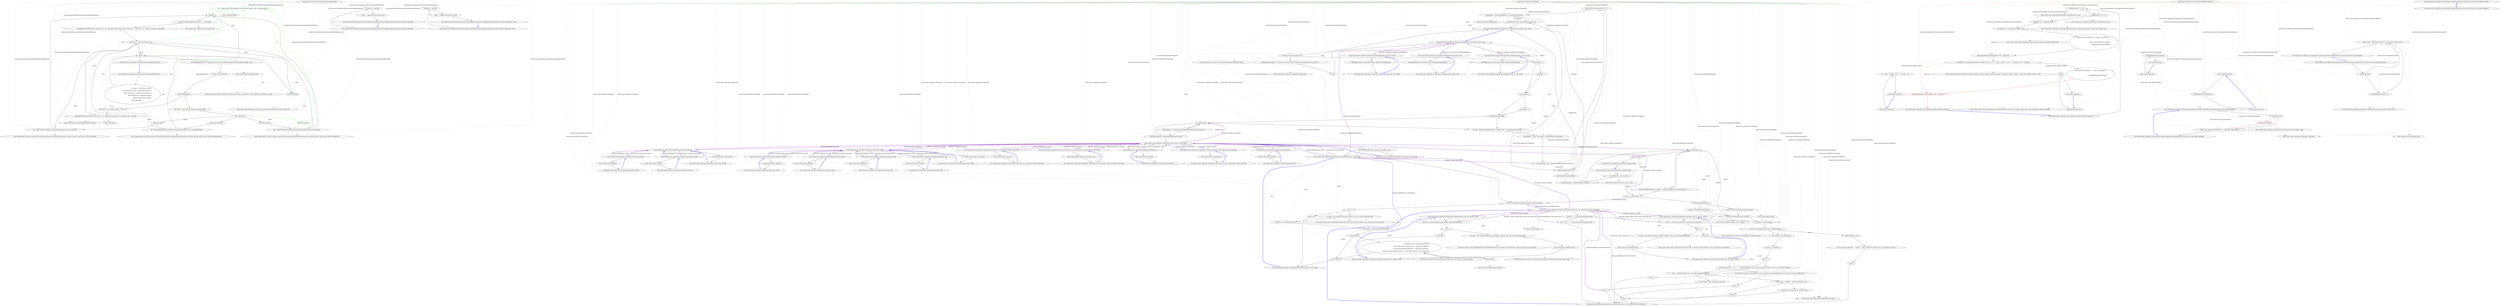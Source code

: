 digraph  {
d38 [label="fill = model.StopLimitFill(_algorithm.Securities[order.Symbol], order as StopLimitOrder)", span="158-158", cluster="QuantConnect.Brokerages.Backtesting.BacktestingBrokerage.Scan()", color=green, community=0];
d61 [label="QuantConnect.Brokerages.Backtesting.BacktestingBrokerage", span=""];
d25 [label=orders, span="130-130", cluster="QuantConnect.Brokerages.Backtesting.BacktestingBrokerage.Scan()"];
d29 [label="var model = _algorithm.Securities[order.Symbol].Model", span="141-141", cluster="QuantConnect.Brokerages.Backtesting.BacktestingBrokerage.Scan()"];
d37 [label="OrderType.StopLimit", span="157-157", cluster="QuantConnect.Brokerages.Backtesting.BacktestingBrokerage.Scan()", color=green, community=0];
d39 [label=Exception, span="162-162", cluster="QuantConnect.Brokerages.Backtesting.BacktestingBrokerage.Scan()"];
d44 [label="order.Status != OrderStatus.None", span="175-175", cluster="QuantConnect.Brokerages.Backtesting.BacktestingBrokerage.Scan()"];
d52 [label="Entry Unk.StopLimitFill", span="", cluster="Unk.StopLimitFill"];
d45 [label="OnOrderEvent(fill)", span="178-178", cluster="QuantConnect.Brokerages.Backtesting.BacktestingBrokerage.Scan()"];
d30 [label="order.Type", span="146-146", cluster="QuantConnect.Brokerages.Backtesting.BacktestingBrokerage.Scan()"];
d1 [label="_algorithm = algorithm", span="42-42", cluster="QuantConnect.Brokerages.Backtesting.BacktestingBrokerage.BacktestingBrokerage(QuantConnect.Interfaces.IAlgorithm)"];
d2 [label="_orders = _algorithm.Transactions.Orders", span="43-43", cluster="QuantConnect.Brokerages.Backtesting.BacktestingBrokerage.BacktestingBrokerage(QuantConnect.Interfaces.IAlgorithm)"];
d5 [label="_algorithm = algorithm", span="54-54", cluster="QuantConnect.Brokerages.Backtesting.BacktestingBrokerage.BacktestingBrokerage(QuantConnect.Interfaces.IAlgorithm, string)"];
d6 [label="_orders = _algorithm.Transactions.Orders", span="55-55", cluster="QuantConnect.Brokerages.Backtesting.BacktestingBrokerage.BacktestingBrokerage(QuantConnect.Interfaces.IAlgorithm, string)"];
d24 [label="var orders = (from order in _orders\r\n                          where order.Value.Status != OrderStatus.Filled &&\r\n                                order.Value.Status != OrderStatus.Canceled &&\r\n                                order.Value.Status != OrderStatus.Invalid\r\n                          orderby order.Value.Id ascending\r\n                          select order.Value)", span="122-127", cluster="QuantConnect.Brokerages.Backtesting.BacktestingBrokerage.Scan()"];
d26 [label="var sufficientBuyingPower = _algorithm.Transactions.GetSufficientCapitalForOrder(_algorithm.Portfolio, order)", span="133-133", cluster="QuantConnect.Brokerages.Backtesting.BacktestingBrokerage.Scan()"];
d32 [label="fill = model.LimitFill(_algorithm.Securities[order.Symbol], order as LimitOrder)", span="149-149", cluster="QuantConnect.Brokerages.Backtesting.BacktestingBrokerage.Scan()"];
d34 [label="fill = model.StopMarketFill(_algorithm.Securities[order.Symbol], order as StopMarketOrder)", span="152-152", cluster="QuantConnect.Brokerages.Backtesting.BacktestingBrokerage.Scan()"];
d36 [label="fill = model.MarketFill(_algorithm.Securities[order.Symbol], order as MarketOrder)", span="155-155", cluster="QuantConnect.Brokerages.Backtesting.BacktestingBrokerage.Scan()"];
d41 [label="_algorithm.Error(string.Format(''Order Error: id: {0}, Transaction model failed to fill for order type: {1} with error: {2}'', order.Id, order.Type, err.Message))", span="165-165", cluster="QuantConnect.Brokerages.Backtesting.BacktestingBrokerage.Scan()"];
d43 [label="_algorithm.Error(string.Format(''Order Error: id: {0}, Insufficient buying power to complete order.'', order.Id))", span="172-172", cluster="QuantConnect.Brokerages.Backtesting.BacktestingBrokerage.Scan()"];
d46 [label="Exit QuantConnect.Brokerages.Backtesting.BacktestingBrokerage.Scan()", span="114-114", cluster="QuantConnect.Brokerages.Backtesting.BacktestingBrokerage.Scan()"];
d42 [label="order.Status = OrderStatus.Invalid", span="171-171", cluster="QuantConnect.Brokerages.Backtesting.BacktestingBrokerage.Scan()"];
d28 [label=sufficientBuyingPower, span="138-138", cluster="QuantConnect.Brokerages.Backtesting.BacktestingBrokerage.Scan()"];
d40 [label="Log.Error(''BacktestingBrokerage.Scan(): '' + err.Message)", span="164-164", cluster="QuantConnect.Brokerages.Backtesting.BacktestingBrokerage.Scan()"];
d27 [label="var fill = new OrderEvent()", span="135-135", cluster="QuantConnect.Brokerages.Backtesting.BacktestingBrokerage.Scan()"];
d56 [label="Entry QuantConnect.Brokerages.Brokerage.OnOrderEvent(QuantConnect.Orders.OrderEvent)", span="102-102", cluster="QuantConnect.Brokerages.Brokerage.OnOrderEvent(QuantConnect.Orders.OrderEvent)"];
d31 [label="OrderType.Limit", span="148-148", cluster="QuantConnect.Brokerages.Backtesting.BacktestingBrokerage.Scan()"];
d33 [label="OrderType.StopMarket", span="151-151", cluster="QuantConnect.Brokerages.Backtesting.BacktestingBrokerage.Scan()"];
d35 [label="OrderType.Market", span="154-154", cluster="QuantConnect.Brokerages.Backtesting.BacktestingBrokerage.Scan()"];
d0 [label="Entry QuantConnect.Brokerages.Backtesting.BacktestingBrokerage.BacktestingBrokerage(QuantConnect.Interfaces.IAlgorithm)", span="39-39", cluster="QuantConnect.Brokerages.Backtesting.BacktestingBrokerage.BacktestingBrokerage(QuantConnect.Interfaces.IAlgorithm)"];
d3 [label="Exit QuantConnect.Brokerages.Backtesting.BacktestingBrokerage.BacktestingBrokerage(QuantConnect.Interfaces.IAlgorithm)", span="39-39", cluster="QuantConnect.Brokerages.Backtesting.BacktestingBrokerage.BacktestingBrokerage(QuantConnect.Interfaces.IAlgorithm)"];
d4 [label="Entry QuantConnect.Brokerages.Backtesting.BacktestingBrokerage.BacktestingBrokerage(QuantConnect.Interfaces.IAlgorithm, string)", span="51-51", cluster="QuantConnect.Brokerages.Backtesting.BacktestingBrokerage.BacktestingBrokerage(QuantConnect.Interfaces.IAlgorithm, string)"];
d7 [label="Exit QuantConnect.Brokerages.Backtesting.BacktestingBrokerage.BacktestingBrokerage(QuantConnect.Interfaces.IAlgorithm, string)", span="51-51", cluster="QuantConnect.Brokerages.Backtesting.BacktestingBrokerage.BacktestingBrokerage(QuantConnect.Interfaces.IAlgorithm, string)"];
d23 [label="Entry QuantConnect.Brokerages.Backtesting.BacktestingBrokerage.Scan()", span="114-114", cluster="QuantConnect.Brokerages.Backtesting.BacktestingBrokerage.Scan()"];
d47 [label="Entry Unk.GetSufficientCapitalForOrder", span="", cluster="Unk.GetSufficientCapitalForOrder"];
d49 [label="Entry QuantConnect.Securities.Interfaces.ISecurityTransactionModel.LimitFill(QuantConnect.Securities.Security, QuantConnect.Orders.LimitOrder)", span="60-60", cluster="QuantConnect.Securities.Interfaces.ISecurityTransactionModel.LimitFill(QuantConnect.Securities.Security, QuantConnect.Orders.LimitOrder)"];
d50 [label="Entry QuantConnect.Securities.Interfaces.ISecurityTransactionModel.StopMarketFill(QuantConnect.Securities.Security, QuantConnect.Orders.StopMarketOrder)", span="52-52", cluster="QuantConnect.Securities.Interfaces.ISecurityTransactionModel.StopMarketFill(QuantConnect.Securities.Security, QuantConnect.Orders.StopMarketOrder)"];
d51 [label="Entry QuantConnect.Securities.Interfaces.ISecurityTransactionModel.MarketFill(QuantConnect.Securities.Security, QuantConnect.Orders.MarketOrder)", span="44-44", cluster="QuantConnect.Securities.Interfaces.ISecurityTransactionModel.MarketFill(QuantConnect.Securities.Security, QuantConnect.Orders.MarketOrder)"];
d54 [label="Entry Unk.Format", span="", cluster="Unk.Format"];
d55 [label="Entry QuantConnect.Interfaces.IAlgorithm.Error(string)", span="246-246", cluster="QuantConnect.Interfaces.IAlgorithm.Error(string)"];
d53 [label="Entry QuantConnect.Logging.Log.Error(string, bool)", span="104-104", cluster="QuantConnect.Logging.Log.Error(string, bool)"];
d48 [label="Entry QuantConnect.Orders.OrderEvent.OrderEvent(int, string, QuantConnect.Orders.OrderStatus, decimal, int, string)", span="92-92", cluster="QuantConnect.Orders.OrderEvent.OrderEvent(int, string, QuantConnect.Orders.OrderStatus, decimal, int, string)"];
m1_139 [label="Entry System.Math.Abs(decimal)", span="0-0", cluster="System.Math.Abs(decimal)", file="QCAlgorithm.Trading.cs"];
m1_111 [label="Entry QuantConnect.Algorithm.QCAlgorithm.SetHoldings(string, decimal, bool, string)", span="414-414", cluster="QuantConnect.Algorithm.QCAlgorithm.SetHoldings(string, decimal, bool, string)", file="QCAlgorithm.Trading.cs"];
m1_118 [label="!Portfolio.ContainsKey(symbol)", span="417-417", cluster="QuantConnect.Algorithm.QCAlgorithm.SetHoldings(string, decimal, bool, string)", file="QCAlgorithm.Trading.cs"];
m1_119 [label="Debug(symbol.ToUpper() + '' not found in portfolio. Request this data when initializing the algorithm.'')", span="419-419", cluster="QuantConnect.Algorithm.QCAlgorithm.SetHoldings(string, decimal, bool, string)", file="QCAlgorithm.Trading.cs"];
m1_121 [label="percentage > 1", span="424-424", cluster="QuantConnect.Algorithm.QCAlgorithm.SetHoldings(string, decimal, bool, string)", file="QCAlgorithm.Trading.cs"];
m1_123 [label="percentage < -1", span="425-425", cluster="QuantConnect.Algorithm.QCAlgorithm.SetHoldings(string, decimal, bool, string)", file="QCAlgorithm.Trading.cs"];
m1_125 [label=liquidateExistingHoldings, span="428-428", cluster="QuantConnect.Algorithm.QCAlgorithm.SetHoldings(string, decimal, bool, string)", file="QCAlgorithm.Trading.cs"];
m1_127 [label="holdingSymbol != symbol && Portfolio[holdingSymbol].AbsoluteQuantity > 0", span="432-432", cluster="QuantConnect.Algorithm.QCAlgorithm.SetHoldings(string, decimal, bool, string)", file="QCAlgorithm.Trading.cs"];
m1_129 [label="var total = Portfolio.TotalHoldingsValue + Portfolio.Cash * Securities[symbol].Leverage", span="441-441", cluster="QuantConnect.Algorithm.QCAlgorithm.SetHoldings(string, decimal, bool, string)", file="QCAlgorithm.Trading.cs"];
m1_130 [label="var deltaValue = (total * percentage) - Portfolio[symbol].HoldingsValue", span="444-444", cluster="QuantConnect.Algorithm.QCAlgorithm.SetHoldings(string, decimal, bool, string)", file="QCAlgorithm.Trading.cs"];
m1_132 [label="Math.Abs(Securities[symbol].Price) > 0", span="449-449", cluster="QuantConnect.Algorithm.QCAlgorithm.SetHoldings(string, decimal, bool, string)", file="QCAlgorithm.Trading.cs"];
m1_133 [label="deltaQuantity = Math.Round(deltaValue / Securities[symbol].Price)", span="452-452", cluster="QuantConnect.Algorithm.QCAlgorithm.SetHoldings(string, decimal, bool, string)", file="QCAlgorithm.Trading.cs"];
m1_135 [label="MarketOrder(symbol, (int)deltaQuantity, false, tag)", span="458-458", cluster="QuantConnect.Algorithm.QCAlgorithm.SetHoldings(string, decimal, bool, string)", file="QCAlgorithm.Trading.cs"];
m1_120 [label="return;", span="420-420", cluster="QuantConnect.Algorithm.QCAlgorithm.SetHoldings(string, decimal, bool, string)", file="QCAlgorithm.Trading.cs"];
m1_122 [label="percentage = 1", span="424-424", cluster="QuantConnect.Algorithm.QCAlgorithm.SetHoldings(string, decimal, bool, string)", file="QCAlgorithm.Trading.cs"];
m1_124 [label="percentage = -1", span="425-425", cluster="QuantConnect.Algorithm.QCAlgorithm.SetHoldings(string, decimal, bool, string)", file="QCAlgorithm.Trading.cs"];
m1_126 [label="Portfolio.Keys", span="430-430", cluster="QuantConnect.Algorithm.QCAlgorithm.SetHoldings(string, decimal, bool, string)", file="QCAlgorithm.Trading.cs"];
m1_128 [label="Order(holdingSymbol, -Portfolio[holdingSymbol].Quantity)", span="435-435", cluster="QuantConnect.Algorithm.QCAlgorithm.SetHoldings(string, decimal, bool, string)", file="QCAlgorithm.Trading.cs"];
m1_131 [label="var deltaQuantity = 0m", span="446-446", cluster="QuantConnect.Algorithm.QCAlgorithm.SetHoldings(string, decimal, bool, string)", file="QCAlgorithm.Trading.cs"];
m1_134 [label="Math.Abs(deltaQuantity) > 0", span="456-456", cluster="QuantConnect.Algorithm.QCAlgorithm.SetHoldings(string, decimal, bool, string)", file="QCAlgorithm.Trading.cs"];
m1_136 [label="Exit QuantConnect.Algorithm.QCAlgorithm.SetHoldings(string, decimal, bool, string)", span="414-414", cluster="QuantConnect.Algorithm.QCAlgorithm.SetHoldings(string, decimal, bool, string)", file="QCAlgorithm.Trading.cs"];
m1_112 [label="Entry QuantConnect.Algorithm.QCAlgorithm.SetHoldings(string, float, bool, string)", span="386-386", cluster="QuantConnect.Algorithm.QCAlgorithm.SetHoldings(string, float, bool, string)", file="QCAlgorithm.Trading.cs"];
m1_113 [label="SetHoldings(symbol, (decimal)percentage, liquidateExistingHoldings)", span="388-388", cluster="QuantConnect.Algorithm.QCAlgorithm.SetHoldings(string, float, bool, string)", file="QCAlgorithm.Trading.cs"];
m1_114 [label="Exit QuantConnect.Algorithm.QCAlgorithm.SetHoldings(string, float, bool, string)", span="386-386", cluster="QuantConnect.Algorithm.QCAlgorithm.SetHoldings(string, float, bool, string)", file="QCAlgorithm.Trading.cs"];
m1_58 [label="Entry QuantConnect.Algorithm.QCAlgorithm.StopMarketOrder(string, int, decimal, string)", span="261-261", cluster="QuantConnect.Algorithm.QCAlgorithm.StopMarketOrder(string, int, decimal, string)", file="QCAlgorithm.Trading.cs"];
m1_59 [label="var error = PreOrderChecks(symbol, quantity, OrderType.StopMarket)", span="263-263", cluster="QuantConnect.Algorithm.QCAlgorithm.StopMarketOrder(string, int, decimal, string)", file="QCAlgorithm.Trading.cs"];
m1_62 [label="var order = new StopMarketOrder(symbol, quantity, stopPrice, Time, tag, Securities[symbol].Type)", span="269-269", cluster="QuantConnect.Algorithm.QCAlgorithm.StopMarketOrder(string, int, decimal, string)", file="QCAlgorithm.Trading.cs"];
m1_60 [label="error < 0", span="264-264", cluster="QuantConnect.Algorithm.QCAlgorithm.StopMarketOrder(string, int, decimal, string)", file="QCAlgorithm.Trading.cs"];
m1_61 [label="return error;", span="266-266", cluster="QuantConnect.Algorithm.QCAlgorithm.StopMarketOrder(string, int, decimal, string)", file="QCAlgorithm.Trading.cs"];
m1_63 [label="return Transactions.AddOrder(order);", span="272-272", cluster="QuantConnect.Algorithm.QCAlgorithm.StopMarketOrder(string, int, decimal, string)", file="QCAlgorithm.Trading.cs"];
m1_64 [label="Exit QuantConnect.Algorithm.QCAlgorithm.StopMarketOrder(string, int, decimal, string)", span="261-261", cluster="QuantConnect.Algorithm.QCAlgorithm.StopMarketOrder(string, int, decimal, string)", file="QCAlgorithm.Trading.cs"];
m1_11 [label="Entry QuantConnect.Algorithm.QCAlgorithm.Order(string, decimal)", span="170-170", cluster="QuantConnect.Algorithm.QCAlgorithm.Order(string, decimal)", file="QCAlgorithm.Trading.cs"];
m1_29 [label="return Order(symbol, (int) quantity);", span="172-172", cluster="QuantConnect.Algorithm.QCAlgorithm.Order(string, decimal)", file="QCAlgorithm.Trading.cs"];
m1_30 [label="Exit QuantConnect.Algorithm.QCAlgorithm.Order(string, decimal)", span="170-170", cluster="QuantConnect.Algorithm.QCAlgorithm.Order(string, decimal)", file="QCAlgorithm.Trading.cs"];
m1_24 [label="Entry QuantConnect.Algorithm.QCAlgorithm.Sell(string, decimal)", span="151-151", cluster="QuantConnect.Algorithm.QCAlgorithm.Sell(string, decimal)", file="QCAlgorithm.Trading.cs"];
m1_25 [label="return Order(symbol, quantity);", span="153-153", cluster="QuantConnect.Algorithm.QCAlgorithm.Sell(string, decimal)", file="QCAlgorithm.Trading.cs"];
m1_26 [label="Exit QuantConnect.Algorithm.QCAlgorithm.Sell(string, decimal)", span="151-151", cluster="QuantConnect.Algorithm.QCAlgorithm.Sell(string, decimal)", file="QCAlgorithm.Trading.cs"];
m1_7 [label="Entry QuantConnect.Algorithm.QCAlgorithm.Order(string, double)", span="160-160", cluster="QuantConnect.Algorithm.QCAlgorithm.Order(string, double)", file="QCAlgorithm.Trading.cs"];
m1_27 [label="return Order(symbol, (int) quantity);", span="162-162", cluster="QuantConnect.Algorithm.QCAlgorithm.Order(string, double)", file="QCAlgorithm.Trading.cs"];
m1_28 [label="Exit QuantConnect.Algorithm.QCAlgorithm.Order(string, double)", span="160-160", cluster="QuantConnect.Algorithm.QCAlgorithm.Order(string, double)", file="QCAlgorithm.Trading.cs"];
m1_105 [label="Entry System.Collections.Generic.List<T>.List()", span="0-0", cluster="System.Collections.Generic.List<T>.List()", file="QCAlgorithm.Trading.cs"];
m1_45 [label="Entry QuantConnect.Algorithm.QCAlgorithm.PreOrderChecks(string, int, QuantConnect.Orders.OrderType)", span="280-280", cluster="QuantConnect.Algorithm.QCAlgorithm.PreOrderChecks(string, int, QuantConnect.Orders.OrderType)", file="QCAlgorithm.Trading.cs"];
m1_66 [label="quantity == 0 || string.IsNullOrEmpty(symbol)", span="283-283", cluster="QuantConnect.Algorithm.QCAlgorithm.PreOrderChecks(string, int, QuantConnect.Orders.OrderType)", file="QCAlgorithm.Trading.cs"];
m1_68 [label="symbol = symbol.ToUpper()", span="289-289", cluster="QuantConnect.Algorithm.QCAlgorithm.PreOrderChecks(string, int, QuantConnect.Orders.OrderType)", file="QCAlgorithm.Trading.cs"];
m1_81 [label="type == OrderType.Market && !security.Exchange.ExchangeOpen", span="317-317", cluster="QuantConnect.Algorithm.QCAlgorithm.PreOrderChecks(string, int, QuantConnect.Orders.OrderType)", file="QCAlgorithm.Trading.cs"];
m1_67 [label="return -1;", span="285-285", cluster="QuantConnect.Algorithm.QCAlgorithm.PreOrderChecks(string, int, QuantConnect.Orders.OrderType)", file="QCAlgorithm.Trading.cs"];
m1_69 [label="!Securities.ContainsKey(symbol) && !_sentNoDataError", span="292-292", cluster="QuantConnect.Algorithm.QCAlgorithm.PreOrderChecks(string, int, QuantConnect.Orders.OrderType)", file="QCAlgorithm.Trading.cs"];
m1_71 [label="Error(''You haven't requested '' + symbol + '' data. Add this with AddSecurity() in the Initialize() Method.'')", span="295-295", cluster="QuantConnect.Algorithm.QCAlgorithm.PreOrderChecks(string, int, QuantConnect.Orders.OrderType)", file="QCAlgorithm.Trading.cs"];
m1_73 [label="var security = Securities[symbol]", span="300-300", cluster="QuantConnect.Algorithm.QCAlgorithm.PreOrderChecks(string, int, QuantConnect.Orders.OrderType)", file="QCAlgorithm.Trading.cs"];
m1_70 [label="_sentNoDataError = true", span="294-294", cluster="QuantConnect.Algorithm.QCAlgorithm.PreOrderChecks(string, int, QuantConnect.Orders.OrderType)", file="QCAlgorithm.Trading.cs"];
m1_72 [label="return -1;", span="296-296", cluster="QuantConnect.Algorithm.QCAlgorithm.PreOrderChecks(string, int, QuantConnect.Orders.OrderType)", file="QCAlgorithm.Trading.cs"];
m1_74 [label="var price = security.Price", span="301-301", cluster="QuantConnect.Algorithm.QCAlgorithm.PreOrderChecks(string, int, QuantConnect.Orders.OrderType)", file="QCAlgorithm.Trading.cs"];
m1_78 [label="!security.HasData", span="310-310", cluster="QuantConnect.Algorithm.QCAlgorithm.PreOrderChecks(string, int, QuantConnect.Orders.OrderType)", file="QCAlgorithm.Trading.cs"];
m1_75 [label="price == 0", span="303-303", cluster="QuantConnect.Algorithm.QCAlgorithm.PreOrderChecks(string, int, QuantConnect.Orders.OrderType)", file="QCAlgorithm.Trading.cs"];
m1_76 [label="Error(''Asset price is $0. If using custom data make sure you've set the 'Value' property.'')", span="305-305", cluster="QuantConnect.Algorithm.QCAlgorithm.PreOrderChecks(string, int, QuantConnect.Orders.OrderType)", file="QCAlgorithm.Trading.cs"];
m1_77 [label="return -1;", span="306-306", cluster="QuantConnect.Algorithm.QCAlgorithm.PreOrderChecks(string, int, QuantConnect.Orders.OrderType)", file="QCAlgorithm.Trading.cs"];
m1_79 [label="Error(''There is no data for this symbol yet, please check the security.HasData flag to ensure there is at least one data point.'')", span="312-312", cluster="QuantConnect.Algorithm.QCAlgorithm.PreOrderChecks(string, int, QuantConnect.Orders.OrderType)", file="QCAlgorithm.Trading.cs"];
m1_80 [label="return -1;", span="313-313", cluster="QuantConnect.Algorithm.QCAlgorithm.PreOrderChecks(string, int, QuantConnect.Orders.OrderType)", file="QCAlgorithm.Trading.cs"];
m1_82 [label="Error(''Market order and exchange not open'')", span="319-319", cluster="QuantConnect.Algorithm.QCAlgorithm.PreOrderChecks(string, int, QuantConnect.Orders.OrderType)", file="QCAlgorithm.Trading.cs"];
m1_84 [label="Orders.Count > (_endDate - _startDate).TotalDays * 100", span="324-324", cluster="QuantConnect.Algorithm.QCAlgorithm.PreOrderChecks(string, int, QuantConnect.Orders.OrderType)", file="QCAlgorithm.Trading.cs"];
m1_83 [label="return -3;", span="320-320", cluster="QuantConnect.Algorithm.QCAlgorithm.PreOrderChecks(string, int, QuantConnect.Orders.OrderType)", file="QCAlgorithm.Trading.cs"];
m1_85 [label="Error(''You have exceeded 100 orders per day'')", span="326-326", cluster="QuantConnect.Algorithm.QCAlgorithm.PreOrderChecks(string, int, QuantConnect.Orders.OrderType)", file="QCAlgorithm.Trading.cs"];
m1_87 [label="return 0;", span="330-330", cluster="QuantConnect.Algorithm.QCAlgorithm.PreOrderChecks(string, int, QuantConnect.Orders.OrderType)", file="QCAlgorithm.Trading.cs"];
m1_86 [label="return -5;", span="327-327", cluster="QuantConnect.Algorithm.QCAlgorithm.PreOrderChecks(string, int, QuantConnect.Orders.OrderType)", file="QCAlgorithm.Trading.cs"];
m1_88 [label="Exit QuantConnect.Algorithm.QCAlgorithm.PreOrderChecks(string, int, QuantConnect.Orders.OrderType)", span="280-280", cluster="QuantConnect.Algorithm.QCAlgorithm.PreOrderChecks(string, int, QuantConnect.Orders.OrderType)", file="QCAlgorithm.Trading.cs"];
m1_147 [label="Entry QuantConnect.Algorithm.QCAlgorithm.Order(string, int, QuantConnect.Orders.OrderType)", span="497-497", cluster="QuantConnect.Algorithm.QCAlgorithm.Order(string, int, QuantConnect.Orders.OrderType)", file="QCAlgorithm.Trading.cs"];
m1_148 [label="return Order(symbol, quantity);", span="499-499", cluster="QuantConnect.Algorithm.QCAlgorithm.Order(string, int, QuantConnect.Orders.OrderType)", file="QCAlgorithm.Trading.cs"];
m1_149 [label="Exit QuantConnect.Algorithm.QCAlgorithm.Order(string, int, QuantConnect.Orders.OrderType)", span="497-497", cluster="QuantConnect.Algorithm.QCAlgorithm.Order(string, int, QuantConnect.Orders.OrderType)", file="QCAlgorithm.Trading.cs"];
m1_50 [label="Entry QuantConnect.Algorithm.QCAlgorithm.LimitOrder(string, int, decimal, string)", span="239-239", cluster="QuantConnect.Algorithm.QCAlgorithm.LimitOrder(string, int, decimal, string)", file="QCAlgorithm.Trading.cs"];
m1_51 [label="var error = PreOrderChecks(symbol, quantity, OrderType.Limit)", span="241-241", cluster="QuantConnect.Algorithm.QCAlgorithm.LimitOrder(string, int, decimal, string)", file="QCAlgorithm.Trading.cs"];
m1_54 [label="var order = new LimitOrder(symbol, quantity, limitPrice, Time, tag, Securities[symbol].Type)", span="247-247", cluster="QuantConnect.Algorithm.QCAlgorithm.LimitOrder(string, int, decimal, string)", file="QCAlgorithm.Trading.cs"];
m1_52 [label="error < 0", span="242-242", cluster="QuantConnect.Algorithm.QCAlgorithm.LimitOrder(string, int, decimal, string)", file="QCAlgorithm.Trading.cs"];
m1_53 [label="return error;", span="244-244", cluster="QuantConnect.Algorithm.QCAlgorithm.LimitOrder(string, int, decimal, string)", file="QCAlgorithm.Trading.cs"];
m1_55 [label="return Transactions.AddOrder(order);", span="250-250", cluster="QuantConnect.Algorithm.QCAlgorithm.LimitOrder(string, int, decimal, string)", file="QCAlgorithm.Trading.cs"];
m1_56 [label="Exit QuantConnect.Algorithm.QCAlgorithm.LimitOrder(string, int, decimal, string)", span="239-239", cluster="QuantConnect.Algorithm.QCAlgorithm.LimitOrder(string, int, decimal, string)", file="QCAlgorithm.Trading.cs"];
m1_57 [label="Entry QuantConnect.Orders.LimitOrder.LimitOrder(string, int, decimal, System.DateTime, string, QuantConnect.SecurityType)", span="65-65", cluster="QuantConnect.Orders.LimitOrder.LimitOrder(string, int, decimal, System.DateTime, string, QuantConnect.SecurityType)", file="QCAlgorithm.Trading.cs"];
m1_92 [label="Entry QuantConnect.Algorithm.QCAlgorithm.Error(string)", span="735-735", cluster="QuantConnect.Algorithm.QCAlgorithm.Error(string)", file="QCAlgorithm.Trading.cs"];
m1_21 [label="Entry QuantConnect.Algorithm.QCAlgorithm.Sell(string, float)", span="140-140", cluster="QuantConnect.Algorithm.QCAlgorithm.Sell(string, float)", file="QCAlgorithm.Trading.cs"];
m1_22 [label="return Order(symbol, quantity);", span="142-142", cluster="QuantConnect.Algorithm.QCAlgorithm.Sell(string, float)", file="QCAlgorithm.Trading.cs"];
m1_23 [label="Exit QuantConnect.Algorithm.QCAlgorithm.Sell(string, float)", span="140-140", cluster="QuantConnect.Algorithm.QCAlgorithm.Sell(string, float)", file="QCAlgorithm.Trading.cs"];
m1_12 [label="Entry QuantConnect.Algorithm.QCAlgorithm.Buy(string, float)", span="106-106", cluster="QuantConnect.Algorithm.QCAlgorithm.Buy(string, float)", file="QCAlgorithm.Trading.cs"];
m1_13 [label="return Order(symbol, quantity);", span="108-108", cluster="QuantConnect.Algorithm.QCAlgorithm.Buy(string, float)", file="QCAlgorithm.Trading.cs"];
m1_14 [label="Exit QuantConnect.Algorithm.QCAlgorithm.Buy(string, float)", span="106-106", cluster="QuantConnect.Algorithm.QCAlgorithm.Buy(string, float)", file="QCAlgorithm.Trading.cs"];
m1_3 [label="Entry QuantConnect.Algorithm.QCAlgorithm.Order(string, int, bool, string)", span="183-183", cluster="QuantConnect.Algorithm.QCAlgorithm.Order(string, int, bool, string)", file="QCAlgorithm.Trading.cs"];
m1_31 [label="return MarketOrder(symbol, quantity, asynchronous, tag);", span="185-185", cluster="QuantConnect.Algorithm.QCAlgorithm.Order(string, int, bool, string)", file="QCAlgorithm.Trading.cs"];
m1_32 [label="Exit QuantConnect.Algorithm.QCAlgorithm.Order(string, int, bool, string)", span="183-183", cluster="QuantConnect.Algorithm.QCAlgorithm.Order(string, int, bool, string)", file="QCAlgorithm.Trading.cs"];
m1_108 [label="Entry QuantConnect.Algorithm.QCAlgorithm.SetHoldings(string, double, bool)", span="373-373", cluster="QuantConnect.Algorithm.QCAlgorithm.SetHoldings(string, double, bool)", file="QCAlgorithm.Trading.cs"];
m1_109 [label="SetHoldings(symbol, (decimal)percentage, liquidateExistingHoldings)", span="375-375", cluster="QuantConnect.Algorithm.QCAlgorithm.SetHoldings(string, double, bool)", file="QCAlgorithm.Trading.cs"];
m1_110 [label="Exit QuantConnect.Algorithm.QCAlgorithm.SetHoldings(string, double, bool)", span="373-373", cluster="QuantConnect.Algorithm.QCAlgorithm.SetHoldings(string, double, bool)", file="QCAlgorithm.Trading.cs"];
m1_46 [label="Entry QuantConnect.Orders.MarketOrder.MarketOrder(string, int, System.DateTime, string, QuantConnect.SecurityType)", span="57-57", cluster="QuantConnect.Orders.MarketOrder.MarketOrder(string, int, System.DateTime, string, QuantConnect.SecurityType)", file="QCAlgorithm.Trading.cs"];
m1_65 [label="Entry QuantConnect.Orders.StopMarketOrder.StopMarketOrder(string, int, decimal, System.DateTime, string, QuantConnect.SecurityType)", span="63-63", cluster="QuantConnect.Orders.StopMarketOrder.StopMarketOrder(string, int, decimal, System.DateTime, string, QuantConnect.SecurityType)", file="QCAlgorithm.Trading.cs"];
m1_137 [label="Entry QuantConnect.Securities.SecurityPortfolioManager.ContainsKey(string)", span="110-110", cluster="QuantConnect.Securities.SecurityPortfolioManager.ContainsKey(string)", file="QCAlgorithm.Trading.cs"];
m1_138 [label="Entry QuantConnect.Algorithm.QCAlgorithm.Debug(string)", span="710-710", cluster="QuantConnect.Algorithm.QCAlgorithm.Debug(string)", file="QCAlgorithm.Trading.cs"];
m1_0 [label="Entry QuantConnect.Algorithm.QCAlgorithm.Buy(string, int)", span="73-73", cluster="QuantConnect.Algorithm.QCAlgorithm.Buy(string, int)", file="QCAlgorithm.Trading.cs"];
m1_1 [label="return Order(symbol, quantity);", span="75-75", cluster="QuantConnect.Algorithm.QCAlgorithm.Buy(string, int)", file="QCAlgorithm.Trading.cs"];
m1_2 [label="Exit QuantConnect.Algorithm.QCAlgorithm.Buy(string, int)", span="73-73", cluster="QuantConnect.Algorithm.QCAlgorithm.Buy(string, int)", file="QCAlgorithm.Trading.cs"];
m1_90 [label="Entry string.ToUpper()", span="0-0", cluster="string.ToUpper()", file="QCAlgorithm.Trading.cs"];
m1_4 [label="Entry QuantConnect.Algorithm.QCAlgorithm.Buy(string, double)", span="84-84", cluster="QuantConnect.Algorithm.QCAlgorithm.Buy(string, double)", file="QCAlgorithm.Trading.cs"];
m1_5 [label="return Order(symbol, quantity);", span="86-86", cluster="QuantConnect.Algorithm.QCAlgorithm.Buy(string, double)", file="QCAlgorithm.Trading.cs"];
m1_6 [label="Exit QuantConnect.Algorithm.QCAlgorithm.Buy(string, double)", span="84-84", cluster="QuantConnect.Algorithm.QCAlgorithm.Buy(string, double)", file="QCAlgorithm.Trading.cs"];
m1_8 [label="Entry QuantConnect.Algorithm.QCAlgorithm.Buy(string, decimal)", span="95-95", cluster="QuantConnect.Algorithm.QCAlgorithm.Buy(string, decimal)", file="QCAlgorithm.Trading.cs"];
m1_9 [label="return Order(symbol, quantity);", span="97-97", cluster="QuantConnect.Algorithm.QCAlgorithm.Buy(string, decimal)", file="QCAlgorithm.Trading.cs"];
m1_10 [label="Exit QuantConnect.Algorithm.QCAlgorithm.Buy(string, decimal)", span="95-95", cluster="QuantConnect.Algorithm.QCAlgorithm.Buy(string, decimal)", file="QCAlgorithm.Trading.cs"];
m1_47 [label="Entry QuantConnect.Securities.SecurityTransactionManager.AddOrder(QuantConnect.Orders.Order)", span="175-175", cluster="QuantConnect.Securities.SecurityTransactionManager.AddOrder(QuantConnect.Orders.Order)", file="QCAlgorithm.Trading.cs"];
m1_49 [label="Entry System.Threading.Thread.Sleep(int)", span="0-0", cluster="System.Threading.Thread.Sleep(int)", file="QCAlgorithm.Trading.cs"];
m1_93 [label="Entry QuantConnect.Algorithm.QCAlgorithm.Liquidate(string)", span="340-340", cluster="QuantConnect.Algorithm.QCAlgorithm.Liquidate(string)", file="QCAlgorithm.Trading.cs"];
m1_94 [label="var orderIdList = new List<int>()", span="342-342", cluster="QuantConnect.Algorithm.QCAlgorithm.Liquidate(string)", file="QCAlgorithm.Trading.cs"];
m1_95 [label="symbolToLiquidate = symbolToLiquidate.ToUpper()", span="343-343", cluster="QuantConnect.Algorithm.QCAlgorithm.Liquidate(string)", file="QCAlgorithm.Trading.cs"];
m1_102 [label="orderIdList.Add(Order(symbol, quantity))", span="360-360", cluster="QuantConnect.Algorithm.QCAlgorithm.Liquidate(string)", file="QCAlgorithm.Trading.cs"];
m1_103 [label="return orderIdList;", span="362-362", cluster="QuantConnect.Algorithm.QCAlgorithm.Liquidate(string)", file="QCAlgorithm.Trading.cs"];
m1_96 [label="Securities.Keys", span="345-345", cluster="QuantConnect.Algorithm.QCAlgorithm.Liquidate(string)", file="QCAlgorithm.Trading.cs"];
m1_97 [label="!Portfolio[symbol].HoldStock || (symbol != symbolToLiquidate && symbolToLiquidate != '''')", span="348-348", cluster="QuantConnect.Algorithm.QCAlgorithm.Liquidate(string)", file="QCAlgorithm.Trading.cs"];
m1_99 [label="Portfolio[symbol].IsLong", span="351-351", cluster="QuantConnect.Algorithm.QCAlgorithm.Liquidate(string)", file="QCAlgorithm.Trading.cs"];
m1_100 [label="quantity = -Portfolio[symbol].Quantity", span="353-353", cluster="QuantConnect.Algorithm.QCAlgorithm.Liquidate(string)", file="QCAlgorithm.Trading.cs"];
m1_101 [label="quantity = Math.Abs(Portfolio[symbol].Quantity)", span="357-357", cluster="QuantConnect.Algorithm.QCAlgorithm.Liquidate(string)", file="QCAlgorithm.Trading.cs"];
m1_98 [label="var quantity = 0", span="350-350", cluster="QuantConnect.Algorithm.QCAlgorithm.Liquidate(string)", file="QCAlgorithm.Trading.cs"];
m1_104 [label="Exit QuantConnect.Algorithm.QCAlgorithm.Liquidate(string)", span="340-340", cluster="QuantConnect.Algorithm.QCAlgorithm.Liquidate(string)", file="QCAlgorithm.Trading.cs"];
m1_141 [label="Entry QuantConnect.Algorithm.QCAlgorithm.Order(string, int, QuantConnect.Orders.OrderType, bool, string)", span="473-473", cluster="QuantConnect.Algorithm.QCAlgorithm.Order(string, int, QuantConnect.Orders.OrderType, bool, string)", file="QCAlgorithm.Trading.cs"];
m1_142 [label="return Order(symbol, quantity, asynchronous, tag);", span="475-475", cluster="QuantConnect.Algorithm.QCAlgorithm.Order(string, int, QuantConnect.Orders.OrderType, bool, string)", file="QCAlgorithm.Trading.cs"];
m1_143 [label="Exit QuantConnect.Algorithm.QCAlgorithm.Order(string, int, QuantConnect.Orders.OrderType, bool, string)", span="473-473", cluster="QuantConnect.Algorithm.QCAlgorithm.Order(string, int, QuantConnect.Orders.OrderType, bool, string)", file="QCAlgorithm.Trading.cs"];
m1_33 [label="Entry QuantConnect.Algorithm.QCAlgorithm.MarketOrder(string, int, bool, string)", span="196-196", cluster="QuantConnect.Algorithm.QCAlgorithm.MarketOrder(string, int, bool, string)", file="QCAlgorithm.Trading.cs"];
m1_34 [label="var error = PreOrderChecks(symbol, quantity, OrderType.Market)", span="199-199", cluster="QuantConnect.Algorithm.QCAlgorithm.MarketOrder(string, int, bool, string)", file="QCAlgorithm.Trading.cs"];
m1_37 [label="var order = new MarketOrder(symbol, quantity, Time, tag, Securities[symbol].Type)", span="205-205", cluster="QuantConnect.Algorithm.QCAlgorithm.MarketOrder(string, int, bool, string)", file="QCAlgorithm.Trading.cs"];
m1_38 [label="order.Price = Securities[symbol].Price", span="208-208", cluster="QuantConnect.Algorithm.QCAlgorithm.MarketOrder(string, int, bool, string)", file="QCAlgorithm.Trading.cs"];
m1_40 [label="!asynchronous", span="215-215", cluster="QuantConnect.Algorithm.QCAlgorithm.MarketOrder(string, int, bool, string)", file="QCAlgorithm.Trading.cs"];
m1_35 [label="error < 0", span="200-200", cluster="QuantConnect.Algorithm.QCAlgorithm.MarketOrder(string, int, bool, string)", file="QCAlgorithm.Trading.cs"];
m1_36 [label="return error;", span="202-202", cluster="QuantConnect.Algorithm.QCAlgorithm.MarketOrder(string, int, bool, string)", file="QCAlgorithm.Trading.cs"];
m1_39 [label="var orderId = Transactions.AddOrder(order)", span="211-211", cluster="QuantConnect.Algorithm.QCAlgorithm.MarketOrder(string, int, bool, string)", file="QCAlgorithm.Trading.cs"];
m1_41 [label="!Transactions.Orders.ContainsKey(orderId) ||\r\n                       (Transactions.Orders[orderId].Status != OrderStatus.Filled &&\r\n                        Transactions.Orders[orderId].Status != OrderStatus.Invalid &&\r\n                        Transactions.Orders[orderId].Status != OrderStatus.Canceled) || _processingOrder", span="219-222", cluster="QuantConnect.Algorithm.QCAlgorithm.MarketOrder(string, int, bool, string)", file="QCAlgorithm.Trading.cs"];
m1_43 [label="return orderId;", span="228-228", cluster="QuantConnect.Algorithm.QCAlgorithm.MarketOrder(string, int, bool, string)", file="QCAlgorithm.Trading.cs"];
m1_42 [label="Thread.Sleep(1)", span="224-224", cluster="QuantConnect.Algorithm.QCAlgorithm.MarketOrder(string, int, bool, string)", file="QCAlgorithm.Trading.cs"];
m1_44 [label="Exit QuantConnect.Algorithm.QCAlgorithm.MarketOrder(string, int, bool, string)", span="196-196", cluster="QuantConnect.Algorithm.QCAlgorithm.MarketOrder(string, int, bool, string)", file="QCAlgorithm.Trading.cs"];
m1_48 [label="Entry System.Collections.Concurrent.ConcurrentDictionary<TKey, TValue>.ContainsKey(TKey)", span="0-0", cluster="System.Collections.Concurrent.ConcurrentDictionary<TKey, TValue>.ContainsKey(TKey)", file="QCAlgorithm.Trading.cs"];
m1_140 [label="Entry System.Math.Round(decimal)", span="0-0", cluster="System.Math.Round(decimal)", file="QCAlgorithm.Trading.cs"];
m1_107 [label="Entry System.Collections.Generic.List<T>.Add(T)", span="0-0", cluster="System.Collections.Generic.List<T>.Add(T)", file="QCAlgorithm.Trading.cs"];
m1_18 [label="Entry QuantConnect.Algorithm.QCAlgorithm.Sell(string, double)", span="128-128", cluster="QuantConnect.Algorithm.QCAlgorithm.Sell(string, double)", file="QCAlgorithm.Trading.cs"];
m1_19 [label="return Order(symbol, quantity);", span="130-130", cluster="QuantConnect.Algorithm.QCAlgorithm.Sell(string, double)", file="QCAlgorithm.Trading.cs"];
m1_20 [label="Exit QuantConnect.Algorithm.QCAlgorithm.Sell(string, double)", span="128-128", cluster="QuantConnect.Algorithm.QCAlgorithm.Sell(string, double)", file="QCAlgorithm.Trading.cs"];
m1_144 [label="Entry QuantConnect.Algorithm.QCAlgorithm.Order(string, decimal, QuantConnect.Orders.OrderType)", span="485-485", cluster="QuantConnect.Algorithm.QCAlgorithm.Order(string, decimal, QuantConnect.Orders.OrderType)", file="QCAlgorithm.Trading.cs"];
m1_145 [label="return Order(symbol, (int)quantity);", span="487-487", cluster="QuantConnect.Algorithm.QCAlgorithm.Order(string, decimal, QuantConnect.Orders.OrderType)", file="QCAlgorithm.Trading.cs"];
m1_146 [label="Exit QuantConnect.Algorithm.QCAlgorithm.Order(string, decimal, QuantConnect.Orders.OrderType)", span="485-485", cluster="QuantConnect.Algorithm.QCAlgorithm.Order(string, decimal, QuantConnect.Orders.OrderType)", file="QCAlgorithm.Trading.cs"];
m1_89 [label="Entry string.IsNullOrEmpty(string)", span="0-0", cluster="string.IsNullOrEmpty(string)", file="QCAlgorithm.Trading.cs"];
m1_15 [label="Entry QuantConnect.Algorithm.QCAlgorithm.Sell(string, int)", span="117-117", cluster="QuantConnect.Algorithm.QCAlgorithm.Sell(string, int)", file="QCAlgorithm.Trading.cs"];
m1_16 [label="return Order(symbol, quantity);", span="119-119", cluster="QuantConnect.Algorithm.QCAlgorithm.Sell(string, int)", file="QCAlgorithm.Trading.cs"];
m1_17 [label="Exit QuantConnect.Algorithm.QCAlgorithm.Sell(string, int)", span="117-117", cluster="QuantConnect.Algorithm.QCAlgorithm.Sell(string, int)", file="QCAlgorithm.Trading.cs"];
m1_115 [label="Entry QuantConnect.Algorithm.QCAlgorithm.SetHoldings(string, int, bool, string)", span="400-400", cluster="QuantConnect.Algorithm.QCAlgorithm.SetHoldings(string, int, bool, string)", file="QCAlgorithm.Trading.cs"];
m1_116 [label="SetHoldings(symbol, (decimal)percentage, liquidateExistingHoldings)", span="402-402", cluster="QuantConnect.Algorithm.QCAlgorithm.SetHoldings(string, int, bool, string)", file="QCAlgorithm.Trading.cs"];
m1_117 [label="Exit QuantConnect.Algorithm.QCAlgorithm.SetHoldings(string, int, bool, string)", span="400-400", cluster="QuantConnect.Algorithm.QCAlgorithm.SetHoldings(string, int, bool, string)", file="QCAlgorithm.Trading.cs"];
m1_91 [label="Entry QuantConnect.Securities.SecurityManager.ContainsKey(string)", span="212-212", cluster="QuantConnect.Securities.SecurityManager.ContainsKey(string)", file="QCAlgorithm.Trading.cs"];
m1_106 [label="Entry System.Math.Abs(int)", span="0-0", cluster="System.Math.Abs(int)", file="QCAlgorithm.Trading.cs"];
m1_150 [label="QuantConnect.Algorithm.QCAlgorithm", span="", file="QCAlgorithm.Trading.cs"];
m2_27 [label="Entry lambda expression", span="61-64", cluster="lambda expression", file="SecurityTransactionModel.cs"];
m2_18 [label="HandleRenkoClose(consolidated)", span="49-49", cluster="lambda expression", file="SecurityTransactionModel.cs"];
m2_22 [label="(2 * x.Open + x.High + x.Low + 3 * x.Close) / 7m", span="60-60", cluster="lambda expression", file="SecurityTransactionModel.cs"];
m2_25 [label="x.Volume", span="60-60", cluster="lambda expression", file="SecurityTransactionModel.cs"];
m2_28 [label="HandleRenko7Bar(consolidated)", span="63-63", cluster="lambda expression", file="SecurityTransactionModel.cs"];
m2_17 [label="Entry lambda expression", span="46-50", cluster="lambda expression", file="SecurityTransactionModel.cs"];
m2_19 [label="Exit lambda expression", span="46-50", cluster="lambda expression", file="SecurityTransactionModel.cs"];
m2_21 [label="Entry lambda expression", span="60-60", cluster="lambda expression", file="SecurityTransactionModel.cs"];
m2_23 [label="Exit lambda expression", span="60-60", cluster="lambda expression", file="SecurityTransactionModel.cs"];
m2_24 [label="Entry lambda expression", span="60-60", cluster="lambda expression", file="SecurityTransactionModel.cs"];
m2_26 [label="Exit lambda expression", span="60-60", cluster="lambda expression", file="SecurityTransactionModel.cs"];
m2_29 [label="Exit lambda expression", span="61-64", cluster="lambda expression", file="SecurityTransactionModel.cs"];
m2_30 [label="Entry QuantConnect.Algorithm.CSharp.RenkoConsolidatorAlgorithm.HandleRenko7Bar(QuantConnect.Data.Market.RenkoBar)", span="94-94", cluster="QuantConnect.Algorithm.CSharp.RenkoConsolidatorAlgorithm.HandleRenko7Bar(QuantConnect.Data.Market.RenkoBar)", file="SecurityTransactionModel.cs"];
m2_40 [label="Portfolio.Invested", span="96-96", cluster="QuantConnect.Algorithm.CSharp.RenkoConsolidatorAlgorithm.HandleRenko7Bar(QuantConnect.Data.Market.RenkoBar)", file="SecurityTransactionModel.cs"];
m2_41 [label="Liquidate(data.Symbol)", span="98-98", cluster="QuantConnect.Algorithm.CSharp.RenkoConsolidatorAlgorithm.HandleRenko7Bar(QuantConnect.Data.Market.RenkoBar)", color=red, community=0, file="SecurityTransactionModel.cs"];
m2_42 [label="Log($''7BAR - {data.Time.ToString(''o'')} - {data.Open} {data.Close}'')", span="100-100", cluster="QuantConnect.Algorithm.CSharp.RenkoConsolidatorAlgorithm.HandleRenko7Bar(QuantConnect.Data.Market.RenkoBar)", file="SecurityTransactionModel.cs"];
m2_43 [label="Exit QuantConnect.Algorithm.CSharp.RenkoConsolidatorAlgorithm.HandleRenko7Bar(QuantConnect.Data.Market.RenkoBar)", span="94-94", cluster="QuantConnect.Algorithm.CSharp.RenkoConsolidatorAlgorithm.HandleRenko7Bar(QuantConnect.Data.Market.RenkoBar)", file="SecurityTransactionModel.cs"];
m2_37 [label="Entry QuantConnect.Algorithm.QCAlgorithm.SetHoldings(QuantConnect.Symbol, double, bool)", span="844-844", cluster="QuantConnect.Algorithm.QCAlgorithm.SetHoldings(QuantConnect.Symbol, double, bool)", file="SecurityTransactionModel.cs"];
m2_44 [label="Entry QuantConnect.Algorithm.QCAlgorithm.Liquidate(QuantConnect.Symbol, string)", span="770-770", cluster="QuantConnect.Algorithm.QCAlgorithm.Liquidate(QuantConnect.Symbol, string)", file="SecurityTransactionModel.cs"];
m2_39 [label="Entry QuantConnect.Algorithm.QCAlgorithm.Log(string)", span="1837-1837", cluster="QuantConnect.Algorithm.QCAlgorithm.Log(string)", file="SecurityTransactionModel.cs"];
m2_20 [label="Entry QuantConnect.Algorithm.CSharp.RenkoConsolidatorAlgorithm.HandleRenkoClose(QuantConnect.Data.Market.RenkoBar)", span="81-81", cluster="QuantConnect.Algorithm.CSharp.RenkoConsolidatorAlgorithm.HandleRenkoClose(QuantConnect.Data.Market.RenkoBar)", file="SecurityTransactionModel.cs"];
m2_33 [label="!Portfolio.Invested", span="83-83", cluster="QuantConnect.Algorithm.CSharp.RenkoConsolidatorAlgorithm.HandleRenkoClose(QuantConnect.Data.Market.RenkoBar)", file="SecurityTransactionModel.cs"];
m2_34 [label="SetHoldings(data.Symbol, 1.0)", span="85-85", cluster="QuantConnect.Algorithm.CSharp.RenkoConsolidatorAlgorithm.HandleRenkoClose(QuantConnect.Data.Market.RenkoBar)", file="SecurityTransactionModel.cs"];
m2_35 [label="Log($''CLOSE - {data.Time.ToString(''o'')} - {data.Open} {data.Close}'')", span="87-87", cluster="QuantConnect.Algorithm.CSharp.RenkoConsolidatorAlgorithm.HandleRenkoClose(QuantConnect.Data.Market.RenkoBar)", file="SecurityTransactionModel.cs"];
m2_36 [label="Exit QuantConnect.Algorithm.CSharp.RenkoConsolidatorAlgorithm.HandleRenkoClose(QuantConnect.Data.Market.RenkoBar)", span="81-81", cluster="QuantConnect.Algorithm.CSharp.RenkoConsolidatorAlgorithm.HandleRenkoClose(QuantConnect.Data.Market.RenkoBar)", file="SecurityTransactionModel.cs"];
m2_13 [label="Entry QuantConnect.Algorithm.QCAlgorithm.AddEquity(string, QuantConnect.Resolution, string, bool, decimal, bool)", span="1453-1453", cluster="QuantConnect.Algorithm.QCAlgorithm.AddEquity(string, QuantConnect.Resolution, string, bool, decimal, bool)", file="SecurityTransactionModel.cs"];
m2_15 [label="Entry QuantConnect.Data.SubscriptionManager.AddConsolidator(QuantConnect.Symbol, QuantConnect.Data.Consolidators.IDataConsolidator)", span="162-162", cluster="QuantConnect.Data.SubscriptionManager.AddConsolidator(QuantConnect.Symbol, QuantConnect.Data.Consolidators.IDataConsolidator)", file="SecurityTransactionModel.cs"];
m2_38 [label="Entry System.DateTime.ToString(string)", span="0-0", cluster="System.DateTime.ToString(string)", file="SecurityTransactionModel.cs"];
m2_12 [label="Entry QuantConnect.Algorithm.QCAlgorithm.SetEndDate(int, int, int)", span="1197-1197", cluster="QuantConnect.Algorithm.QCAlgorithm.SetEndDate(int, int, int)", file="SecurityTransactionModel.cs"];
m2_14 [label="Entry QuantConnect.Data.Consolidators.RenkoConsolidator.RenkoConsolidator(decimal, bool)", span="81-81", cluster="QuantConnect.Data.Consolidators.RenkoConsolidator.RenkoConsolidator(decimal, bool)", file="SecurityTransactionModel.cs"];
m2_31 [label="Entry QuantConnect.Algorithm.CSharp.RenkoConsolidatorAlgorithm.OnData(QuantConnect.Data.Market.TradeBars)", span="73-73", cluster="QuantConnect.Algorithm.CSharp.RenkoConsolidatorAlgorithm.OnData(QuantConnect.Data.Market.TradeBars)", file="SecurityTransactionModel.cs"];
m2_32 [label="Exit QuantConnect.Algorithm.CSharp.RenkoConsolidatorAlgorithm.OnData(QuantConnect.Data.Market.TradeBars)", span="73-73", cluster="QuantConnect.Algorithm.CSharp.RenkoConsolidatorAlgorithm.OnData(QuantConnect.Data.Market.TradeBars)", file="SecurityTransactionModel.cs"];
m2_16 [label="Entry QuantConnect.Data.Consolidators.RenkoConsolidator<TInput>.RenkoConsolidator(decimal, System.Func<TInput, decimal>, System.Func<TInput, decimal>, bool)", span="401-401", cluster="QuantConnect.Data.Consolidators.RenkoConsolidator<TInput>.RenkoConsolidator(decimal, System.Func<TInput, decimal>, System.Func<TInput, decimal>, bool)", file="SecurityTransactionModel.cs"];
m2_11 [label="Entry QuantConnect.Algorithm.QCAlgorithm.SetStartDate(int, int, int)", span="1172-1172", cluster="QuantConnect.Algorithm.QCAlgorithm.SetStartDate(int, int, int)", file="SecurityTransactionModel.cs"];
m2_0 [label="Entry QuantConnect.Algorithm.CSharp.RenkoConsolidatorAlgorithm.Initialize()", span="34-34", cluster="QuantConnect.Algorithm.CSharp.RenkoConsolidatorAlgorithm.Initialize()", file="SecurityTransactionModel.cs"];
m2_1 [label="SetStartDate(2012, 01, 01)", span="36-36", cluster="QuantConnect.Algorithm.CSharp.RenkoConsolidatorAlgorithm.Initialize()", file="SecurityTransactionModel.cs"];
m2_2 [label="SetEndDate(2013, 01, 01)", span="37-37", cluster="QuantConnect.Algorithm.CSharp.RenkoConsolidatorAlgorithm.Initialize()", file="SecurityTransactionModel.cs"];
m2_3 [label="AddEquity(''SPY'', Resolution.Daily)", span="39-39", cluster="QuantConnect.Algorithm.CSharp.RenkoConsolidatorAlgorithm.Initialize()", file="SecurityTransactionModel.cs"];
m2_4 [label="var renkoClose = new RenkoConsolidator(2.5m)", span="45-45", cluster="QuantConnect.Algorithm.CSharp.RenkoConsolidatorAlgorithm.Initialize()", file="SecurityTransactionModel.cs"];
m2_5 [label="renkoClose.DataConsolidated += (sender, consolidated) =>\r\n            {\r\n                // call our event handler for renko data\r\n                HandleRenkoClose(consolidated);\r\n            }", span="46-50", cluster="QuantConnect.Algorithm.CSharp.RenkoConsolidatorAlgorithm.Initialize()", file="SecurityTransactionModel.cs"];
m2_6 [label="SubscriptionManager.AddConsolidator(''SPY'', renkoClose)", span="53-53", cluster="QuantConnect.Algorithm.CSharp.RenkoConsolidatorAlgorithm.Initialize()", file="SecurityTransactionModel.cs"];
m2_7 [label="var renko7bar = new RenkoConsolidator<TradeBar>(2.5m, x => (2 * x.Open + x.High + x.Low + 3 * x.Close) / 7m, x => x.Volume)", span="60-60", cluster="QuantConnect.Algorithm.CSharp.RenkoConsolidatorAlgorithm.Initialize()", file="SecurityTransactionModel.cs"];
m2_8 [label="renko7bar.DataConsolidated += (sender, consolidated) =>\r\n            {\r\n                HandleRenko7Bar(consolidated);\r\n            }", span="61-64", cluster="QuantConnect.Algorithm.CSharp.RenkoConsolidatorAlgorithm.Initialize()", file="SecurityTransactionModel.cs"];
m2_9 [label="SubscriptionManager.AddConsolidator(''SPY'', renko7bar)", span="67-67", cluster="QuantConnect.Algorithm.CSharp.RenkoConsolidatorAlgorithm.Initialize()", color=red, community=0, file="SecurityTransactionModel.cs"];
m2_10 [label="Exit QuantConnect.Algorithm.CSharp.RenkoConsolidatorAlgorithm.Initialize()", span="34-34", cluster="QuantConnect.Algorithm.CSharp.RenkoConsolidatorAlgorithm.Initialize()", file="SecurityTransactionModel.cs"];
m2_45 [label="QuantConnect.Algorithm.CSharp.RenkoConsolidatorAlgorithm", span="", file="SecurityTransactionModel.cs"];
d38 -> d39  [key=0, style=solid, color=green];
d38 -> d44  [key=0, style=solid, color=green];
d38 -> d52  [key=2, style=dotted, color=green];
d38 -> d45  [key=1, style=dashed, color=green, label=fill];
d61 -> d38  [key=1, style=dashed, color=green, label="QuantConnect.Brokerages.Backtesting.BacktestingBrokerage"];
d61 -> d1  [key=1, style=dashed, color=darkseagreen4, label="QuantConnect.Brokerages.Backtesting.BacktestingBrokerage"];
d61 -> d2  [key=1, style=dashed, color=darkseagreen4, label="QuantConnect.Brokerages.Backtesting.BacktestingBrokerage"];
d61 -> d5  [key=1, style=dashed, color=darkseagreen4, label="QuantConnect.Brokerages.Backtesting.BacktestingBrokerage"];
d61 -> d6  [key=1, style=dashed, color=darkseagreen4, label="QuantConnect.Brokerages.Backtesting.BacktestingBrokerage"];
d61 -> d24  [key=1, style=dashed, color=darkseagreen4, label="QuantConnect.Brokerages.Backtesting.BacktestingBrokerage"];
d61 -> d26  [key=1, style=dashed, color=darkseagreen4, label="QuantConnect.Brokerages.Backtesting.BacktestingBrokerage"];
d61 -> d29  [key=1, style=dashed, color=darkseagreen4, label="QuantConnect.Brokerages.Backtesting.BacktestingBrokerage"];
d61 -> d32  [key=1, style=dashed, color=darkseagreen4, label="QuantConnect.Brokerages.Backtesting.BacktestingBrokerage"];
d61 -> d34  [key=1, style=dashed, color=darkseagreen4, label="QuantConnect.Brokerages.Backtesting.BacktestingBrokerage"];
d61 -> d36  [key=1, style=dashed, color=darkseagreen4, label="QuantConnect.Brokerages.Backtesting.BacktestingBrokerage"];
d61 -> d41  [key=1, style=dashed, color=darkseagreen4, label="QuantConnect.Brokerages.Backtesting.BacktestingBrokerage"];
d61 -> d43  [key=1, style=dashed, color=darkseagreen4, label="QuantConnect.Brokerages.Backtesting.BacktestingBrokerage"];
d61 -> d45  [key=1, style=dashed, color=darkseagreen4, label="QuantConnect.Brokerages.Backtesting.BacktestingBrokerage"];
d25 -> d38  [key=1, style=dashed, color=green, label=order];
d25 -> d26  [key=0, style=solid];
d25 -> d46  [key=0, style=solid];
d25 -> d29  [key=1, style=dashed, color=darkseagreen4, label=order];
d25 -> d30  [key=1, style=dashed, color=darkseagreen4, label=order];
d25 -> d32  [key=1, style=dashed, color=darkseagreen4, label=order];
d25 -> d34  [key=1, style=dashed, color=darkseagreen4, label=order];
d25 -> d36  [key=1, style=dashed, color=darkseagreen4, label=order];
d25 -> d41  [key=1, style=dashed, color=darkseagreen4, label=order];
d25 -> d42  [key=1, style=dashed, color=darkseagreen4, label=order];
d25 -> d44  [key=1, style=dashed, color=darkseagreen4, label=order];
d29 -> d38  [key=1, style=dashed, color=green, label=model];
d29 -> d30  [key=0, style=solid];
d29 -> d32  [key=1, style=dashed, color=darkseagreen4, label=model];
d29 -> d34  [key=1, style=dashed, color=darkseagreen4, label=model];
d29 -> d36  [key=1, style=dashed, color=darkseagreen4, label=model];
d37 -> d38  [key=0, style=solid, color=green];
d39 -> d40  [key=0, style=solid];
d44 -> d25  [key=0, style=solid];
d44 -> d45  [key=0, style=solid];
d45 -> d25  [key=0, style=solid];
d45 -> d56  [key=2, style=dotted];
d30 -> d37  [key=0, style=solid, color=green];
d30 -> d31  [key=0, style=solid];
d30 -> d33  [key=0, style=solid];
d30 -> d35  [key=0, style=solid];
d1 -> d2  [key=0, style=solid];
d2 -> d3  [key=0, style=solid];
d5 -> d6  [key=0, style=solid];
d6 -> d7  [key=0, style=solid];
d24 -> d25  [key=0, style=solid];
d24 -> d24  [key=1, style=dashed, color=darkseagreen4, label=order];
d26 -> d27  [key=0, style=solid];
d26 -> d47  [key=2, style=dotted];
d26 -> d28  [key=1, style=dashed, color=darkseagreen4, label=sufficientBuyingPower];
d32 -> d39  [key=0, style=solid];
d32 -> d44  [key=0, style=solid];
d32 -> d49  [key=2, style=dotted];
d34 -> d39  [key=0, style=solid];
d34 -> d44  [key=0, style=solid];
d34 -> d50  [key=2, style=dotted];
d36 -> d39  [key=0, style=solid];
d36 -> d44  [key=0, style=solid];
d36 -> d51  [key=2, style=dotted];
d41 -> d44  [key=0, style=solid];
d41 -> d54  [key=2, style=dotted];
d41 -> d55  [key=2, style=dotted];
d43 -> d44  [key=0, style=solid];
d43 -> d54  [key=2, style=dotted];
d43 -> d55  [key=2, style=dotted];
d46 -> d23  [key=0, style=bold, color=blue];
d42 -> d44  [key=1, style=dashed, color=darkseagreen4, label=order];
d42 -> d43  [key=0, style=solid];
d42 -> d42  [key=1, style=dashed, color=darkseagreen4, label=order];
d28 -> d29  [key=0, style=solid];
d28 -> d42  [key=0, style=solid];
d40 -> d41  [key=0, style=solid];
d40 -> d53  [key=2, style=dotted];
d27 -> d45  [key=1, style=dashed, color=darkseagreen4, label=fill];
d27 -> d28  [key=0, style=solid];
d27 -> d48  [key=2, style=dotted];
d31 -> d32  [key=0, style=solid];
d33 -> d34  [key=0, style=solid];
d35 -> d36  [key=0, style=solid];
d0 -> d1  [key=0, style=solid];
d3 -> d0  [key=0, style=bold, color=blue];
d4 -> d5  [key=0, style=solid];
d7 -> d4  [key=0, style=bold, color=blue];
d23 -> d24  [key=0, style=solid];
m1_111 -> m1_118  [key=0, style=solid];
m1_111 -> m1_119  [key=1, style=dashed, color=darkseagreen4, label=string];
m1_111 -> m1_121  [key=1, style=dashed, color=darkseagreen4, label=decimal];
m1_111 -> m1_123  [key=1, style=dashed, color=darkseagreen4, label=decimal];
m1_111 -> m1_125  [key=1, style=dashed, color=darkseagreen4, label=bool];
m1_111 -> m1_127  [key=1, style=dashed, color=darkseagreen4, label=string];
m1_111 -> m1_129  [key=1, style=dashed, color=darkseagreen4, label=string];
m1_111 -> m1_130  [key=1, style=dashed, color=darkseagreen4, label=string];
m1_111 -> m1_132  [key=1, style=dashed, color=darkseagreen4, label=string];
m1_111 -> m1_133  [key=1, style=dashed, color=darkseagreen4, label=string];
m1_111 -> m1_135  [key=1, style=dashed, color=darkseagreen4, label=string];
m1_111 -> m1_108  [key=3, color=darkorchid, style=bold, label="Parameter variable bool liquidateExistingHoldings"];
m1_111 -> m1_112  [key=3, color=darkorchid, style=bold, label="Parameter variable bool liquidateExistingHoldings"];
m1_111 -> m1_115  [key=3, color=darkorchid, style=bold, label="Parameter variable bool liquidateExistingHoldings"];
m1_118 -> m1_119  [key=0, style=solid];
m1_118 -> m1_121  [key=0, style=solid];
m1_118 -> m1_137  [key=2, style=dotted];
m1_119 -> m1_120  [key=0, style=solid];
m1_119 -> m1_90  [key=2, style=dotted];
m1_119 -> m1_138  [key=2, style=dotted];
m1_121 -> m1_122  [key=0, style=solid];
m1_121 -> m1_123  [key=0, style=solid];
m1_123 -> m1_124  [key=0, style=solid];
m1_123 -> m1_125  [key=0, style=solid];
m1_125 -> m1_126  [key=0, style=solid];
m1_125 -> m1_129  [key=0, style=solid];
m1_127 -> m1_128  [key=0, style=solid];
m1_127 -> m1_126  [key=0, style=solid];
m1_129 -> m1_130  [key=0, style=solid];
m1_130 -> m1_131  [key=0, style=solid];
m1_130 -> m1_133  [key=1, style=dashed, color=darkseagreen4, label=deltaValue];
m1_132 -> m1_133  [key=0, style=solid];
m1_132 -> m1_134  [key=0, style=solid];
m1_132 -> m1_139  [key=2, style=dotted];
m1_133 -> m1_134  [key=0, style=solid];
m1_133 -> m1_140  [key=2, style=dotted];
m1_133 -> m1_135  [key=1, style=dashed, color=darkseagreen4, label=deltaQuantity];
m1_135 -> m1_136  [key=0, style=solid];
m1_135 -> m1_33  [key=2, style=dotted];
m1_120 -> m1_136  [key=0, style=solid];
m1_122 -> m1_123  [key=0, style=solid];
m1_122 -> m1_130  [key=1, style=dashed, color=darkseagreen4, label=decimal];
m1_124 -> m1_125  [key=0, style=solid];
m1_124 -> m1_130  [key=1, style=dashed, color=darkseagreen4, label=decimal];
m1_126 -> m1_127  [key=0, style=solid];
m1_126 -> m1_129  [key=0, style=solid];
m1_126 -> m1_128  [key=1, style=dashed, color=darkseagreen4, label=holdingSymbol];
m1_128 -> m1_126  [key=0, style=solid];
m1_128 -> m1_3  [key=2, style=dotted];
m1_131 -> m1_132  [key=0, style=solid];
m1_131 -> m1_134  [key=1, style=dashed, color=darkseagreen4, label=deltaQuantity];
m1_131 -> m1_135  [key=1, style=dashed, color=darkseagreen4, label=deltaQuantity];
m1_131 -> m1_131  [key=3, color=darkorchid, style=bold, label="Local variable decimal deltaQuantity"];
m1_134 -> m1_135  [key=0, style=solid];
m1_134 -> m1_136  [key=0, style=solid];
m1_134 -> m1_139  [key=2, style=dotted];
m1_136 -> m1_111  [key=0, style=bold, color=blue];
m1_112 -> m1_113  [key=0, style=solid];
m1_113 -> m1_114  [key=0, style=solid];
m1_113 -> m1_111  [key=2, style=dotted];
m1_114 -> m1_112  [key=0, style=bold, color=blue];
m1_58 -> m1_59  [key=0, style=solid];
m1_58 -> m1_62  [key=1, style=dashed, color=darkseagreen4, label=string];
m1_59 -> m1_60  [key=0, style=solid];
m1_59 -> m1_45  [key=2, style=dotted];
m1_59 -> m1_61  [key=1, style=dashed, color=darkseagreen4, label=error];
m1_62 -> m1_63  [key=0, style=solid];
m1_62 -> m1_65  [key=2, style=dotted];
m1_60 -> m1_61  [key=0, style=solid];
m1_60 -> m1_62  [key=0, style=solid];
m1_61 -> m1_64  [key=0, style=solid];
m1_63 -> m1_64  [key=0, style=solid];
m1_63 -> m1_47  [key=2, style=dotted];
m1_64 -> m1_58  [key=0, style=bold, color=blue];
m1_11 -> m1_29  [key=0, style=solid];
m1_11 -> m1_8  [key=3, color=darkorchid, style=bold, label="Parameter variable decimal quantity"];
m1_11 -> m1_24  [key=3, color=darkorchid, style=bold, label="Parameter variable decimal quantity"];
m1_11 -> m1_3  [key=3, color=darkorchid, style=bold, label="method methodReturn int Order"];
m1_29 -> m1_30  [key=0, style=solid];
m1_29 -> m1_3  [key=2, style=dotted];
m1_30 -> m1_11  [key=0, style=bold, color=blue];
m1_24 -> m1_25  [key=0, style=solid];
m1_24 -> m1_11  [key=3, color=darkorchid, style=bold, label="method methodReturn int Sell"];
m1_25 -> m1_26  [key=0, style=solid];
m1_25 -> m1_11  [key=2, style=dotted];
m1_26 -> m1_24  [key=0, style=bold, color=blue];
m1_7 -> m1_27  [key=0, style=solid];
m1_7 -> m1_4  [key=3, color=darkorchid, style=bold, label="Parameter variable double quantity"];
m1_7 -> m1_12  [key=3, color=darkorchid, style=bold, label="Parameter variable double quantity"];
m1_7 -> m1_18  [key=3, color=darkorchid, style=bold, label="Parameter variable double quantity"];
m1_7 -> m1_21  [key=3, color=darkorchid, style=bold, label="Parameter variable double quantity"];
m1_7 -> m1_3  [key=3, color=darkorchid, style=bold, label="method methodReturn int Order"];
m1_27 -> m1_28  [key=0, style=solid];
m1_27 -> m1_3  [key=2, style=dotted];
m1_28 -> m1_7  [key=0, style=bold, color=blue];
m1_45 -> m1_66  [key=0, style=solid];
m1_45 -> m1_68  [key=1, style=dashed, color=darkseagreen4, label=string];
m1_45 -> m1_81  [key=1, style=dashed, color=darkseagreen4, label="QuantConnect.Orders.OrderType"];
m1_45 -> m1_33  [key=3, color=darkorchid, style=bold, label="Parameter variable int quantity"];
m1_45 -> m1_50  [key=3, color=darkorchid, style=bold, label="Parameter variable int quantity"];
m1_45 -> m1_58  [key=3, color=darkorchid, style=bold, label="Parameter variable int quantity"];
m1_45 -> m1_34  [key=3, color=darkorchid, style=bold, label="method methodReturn int PreOrderChecks"];
m1_45 -> m1_51  [key=3, color=darkorchid, style=bold, label="Parameter variable QuantConnect.Orders.OrderType type"];
m1_45 -> m1_59  [key=3, color=darkorchid, style=bold, label="Parameter variable QuantConnect.Orders.OrderType type"];
m1_45 -> m1_67  [key=3, color=darkorchid, style=bold, label="method methodReturn int PreOrderChecks"];
m1_45 -> m1_83  [key=3, color=darkorchid, style=bold, label="method methodReturn int PreOrderChecks"];
m1_45 -> m1_86  [key=3, color=darkorchid, style=bold, label="method methodReturn int PreOrderChecks"];
m1_66 -> m1_67  [key=0, style=solid];
m1_66 -> m1_68  [key=0, style=solid];
m1_66 -> m1_89  [key=2, style=dotted];
m1_68 -> m1_69  [key=0, style=solid];
m1_68 -> m1_90  [key=2, style=dotted];
m1_68 -> m1_68  [key=1, style=dashed, color=darkseagreen4, label=string];
m1_68 -> m1_71  [key=1, style=dashed, color=darkseagreen4, label=string];
m1_68 -> m1_73  [key=1, style=dashed, color=darkseagreen4, label=string];
m1_81 -> m1_82  [key=0, style=solid];
m1_81 -> m1_84  [key=0, style=solid];
m1_67 -> m1_88  [key=0, style=solid];
m1_69 -> m1_70  [key=0, style=solid];
m1_69 -> m1_73  [key=0, style=solid];
m1_69 -> m1_91  [key=2, style=dotted];
m1_71 -> m1_72  [key=0, style=solid];
m1_71 -> m1_92  [key=2, style=dotted];
m1_73 -> m1_74  [key=0, style=solid];
m1_73 -> m1_78  [key=1, style=dashed, color=darkseagreen4, label=security];
m1_73 -> m1_81  [key=1, style=dashed, color=darkseagreen4, label=security];
m1_70 -> m1_71  [key=0, style=solid];
m1_72 -> m1_88  [key=0, style=solid];
m1_74 -> m1_75  [key=0, style=solid];
m1_78 -> m1_79  [key=0, style=solid];
m1_78 -> m1_81  [key=0, style=solid];
m1_75 -> m1_76  [key=0, style=solid];
m1_75 -> m1_78  [key=0, style=solid];
m1_76 -> m1_77  [key=0, style=solid];
m1_76 -> m1_92  [key=2, style=dotted];
m1_77 -> m1_88  [key=0, style=solid];
m1_79 -> m1_80  [key=0, style=solid];
m1_79 -> m1_92  [key=2, style=dotted];
m1_80 -> m1_88  [key=0, style=solid];
m1_82 -> m1_83  [key=0, style=solid];
m1_82 -> m1_92  [key=2, style=dotted];
m1_84 -> m1_85  [key=0, style=solid];
m1_84 -> m1_87  [key=0, style=solid];
m1_83 -> m1_88  [key=0, style=solid];
m1_85 -> m1_86  [key=0, style=solid];
m1_85 -> m1_92  [key=2, style=dotted];
m1_87 -> m1_88  [key=0, style=solid];
m1_86 -> m1_88  [key=0, style=solid];
m1_88 -> m1_45  [key=0, style=bold, color=blue];
m1_147 -> m1_148  [key=0, style=solid];
m1_147 -> m1_3  [key=3, color=darkorchid, style=bold, label="method methodReturn int Order"];
m1_148 -> m1_149  [key=0, style=solid];
m1_148 -> m1_3  [key=2, style=dotted];
m1_149 -> m1_147  [key=0, style=bold, color=blue];
m1_50 -> m1_51  [key=0, style=solid];
m1_50 -> m1_54  [key=1, style=dashed, color=darkseagreen4, label=string];
m1_51 -> m1_52  [key=0, style=solid];
m1_51 -> m1_45  [key=2, style=dotted];
m1_51 -> m1_53  [key=1, style=dashed, color=darkseagreen4, label=error];
m1_54 -> m1_55  [key=0, style=solid];
m1_54 -> m1_57  [key=2, style=dotted];
m1_52 -> m1_53  [key=0, style=solid];
m1_52 -> m1_54  [key=0, style=solid];
m1_53 -> m1_56  [key=0, style=solid];
m1_55 -> m1_56  [key=0, style=solid];
m1_55 -> m1_47  [key=2, style=dotted];
m1_56 -> m1_50  [key=0, style=bold, color=blue];
m1_21 -> m1_22  [key=0, style=solid];
m1_21 -> m1_7  [key=3, color=darkorchid, style=bold, label="method methodReturn int Sell"];
m1_22 -> m1_23  [key=0, style=solid];
m1_22 -> m1_7  [key=2, style=dotted];
m1_23 -> m1_21  [key=0, style=bold, color=blue];
m1_12 -> m1_13  [key=0, style=solid];
m1_12 -> m1_7  [key=3, color=darkorchid, style=bold, label="method methodReturn int Buy"];
m1_13 -> m1_14  [key=0, style=solid];
m1_13 -> m1_7  [key=2, style=dotted];
m1_14 -> m1_12  [key=0, style=bold, color=blue];
m1_3 -> m1_31  [key=0, style=solid];
m1_3 -> m1_0  [key=3, color=darkorchid, style=bold, label="Parameter variable int quantity"];
m1_3 -> m1_15  [key=3, color=darkorchid, style=bold, label="Parameter variable int quantity"];
m1_3 -> m1_7  [key=3, color=darkorchid, style=bold, label="Parameter variable int quantity"];
m1_3 -> m1_11  [key=3, color=darkorchid, style=bold, label="Parameter variable int quantity"];
m1_3 -> m1_96  [key=3, color=darkorchid, style=bold, label="Parameter variable string symbol"];
m1_3 -> m1_126  [key=3, color=darkorchid, style=bold, label="Parameter variable string symbol"];
m1_3 -> m1_141  [key=3, color=darkorchid, style=bold, label="Parameter variable string tag"];
m1_3 -> m1_144  [key=3, color=darkorchid, style=bold, label="Parameter variable int quantity"];
m1_3 -> m1_147  [key=3, color=darkorchid, style=bold, label="Parameter variable int quantity"];
m1_3 -> m1_98  [key=3, color=darkorchid, style=bold, label="Parameter variable int quantity"];
m1_3 -> m1_33  [key=3, color=darkorchid, style=bold, label="method methodReturn int Order"];
m1_31 -> m1_32  [key=0, style=solid];
m1_31 -> m1_33  [key=2, style=dotted];
m1_32 -> m1_3  [key=0, style=bold, color=blue];
m1_108 -> m1_109  [key=0, style=solid];
m1_109 -> m1_110  [key=0, style=solid];
m1_109 -> m1_111  [key=2, style=dotted];
m1_110 -> m1_108  [key=0, style=bold, color=blue];
m1_0 -> m1_1  [key=0, style=solid];
m1_0 -> m1_3  [key=3, color=darkorchid, style=bold, label="method methodReturn int Buy"];
m1_1 -> m1_2  [key=0, style=solid];
m1_1 -> m1_3  [key=2, style=dotted];
m1_2 -> m1_0  [key=0, style=bold, color=blue];
m1_4 -> m1_5  [key=0, style=solid];
m1_4 -> m1_7  [key=3, color=darkorchid, style=bold, label="method methodReturn int Buy"];
m1_5 -> m1_6  [key=0, style=solid];
m1_5 -> m1_7  [key=2, style=dotted];
m1_6 -> m1_4  [key=0, style=bold, color=blue];
m1_8 -> m1_9  [key=0, style=solid];
m1_8 -> m1_11  [key=3, color=darkorchid, style=bold, label="method methodReturn int Buy"];
m1_9 -> m1_10  [key=0, style=solid];
m1_9 -> m1_11  [key=2, style=dotted];
m1_10 -> m1_8  [key=0, style=bold, color=blue];
m1_93 -> m1_94  [key=0, style=solid];
m1_93 -> m1_95  [key=1, style=dashed, color=darkseagreen4, label=string];
m1_94 -> m1_95  [key=0, style=solid];
m1_94 -> m1_105  [key=2, style=dotted];
m1_94 -> m1_102  [key=1, style=dashed, color=darkseagreen4, label=orderIdList];
m1_94 -> m1_103  [key=1, style=dashed, color=darkseagreen4, label=orderIdList];
m1_95 -> m1_96  [key=0, style=solid];
m1_95 -> m1_90  [key=2, style=dotted];
m1_95 -> m1_95  [key=1, style=dashed, color=darkseagreen4, label=string];
m1_95 -> m1_97  [key=1, style=dashed, color=darkseagreen4, label=string];
m1_102 -> m1_96  [key=0, style=solid];
m1_102 -> m1_3  [key=2, style=dotted];
m1_102 -> m1_107  [key=2, style=dotted];
m1_103 -> m1_104  [key=0, style=solid];
m1_96 -> m1_97  [key=0, style=solid];
m1_96 -> m1_103  [key=0, style=solid];
m1_96 -> m1_99  [key=1, style=dashed, color=darkseagreen4, label=symbol];
m1_96 -> m1_100  [key=1, style=dashed, color=darkseagreen4, label=symbol];
m1_96 -> m1_101  [key=1, style=dashed, color=darkseagreen4, label=symbol];
m1_96 -> m1_102  [key=1, style=dashed, color=darkseagreen4, label=symbol];
m1_97 -> m1_98  [key=0, style=solid];
m1_97 -> m1_96  [key=0, style=solid];
m1_99 -> m1_100  [key=0, style=solid];
m1_99 -> m1_101  [key=0, style=solid];
m1_100 -> m1_102  [key=0, style=solid];
m1_101 -> m1_102  [key=0, style=solid];
m1_101 -> m1_106  [key=2, style=dotted];
m1_98 -> m1_99  [key=0, style=solid];
m1_98 -> m1_34  [key=3, color=darkorchid, style=bold, label="Local variable int quantity"];
m1_104 -> m1_93  [key=0, style=bold, color=blue];
m1_141 -> m1_142  [key=0, style=solid];
m1_141 -> m1_3  [key=3, color=darkorchid, style=bold, label="method methodReturn int Order"];
m1_142 -> m1_143  [key=0, style=solid];
m1_142 -> m1_3  [key=2, style=dotted];
m1_143 -> m1_141  [key=0, style=bold, color=blue];
m1_33 -> m1_34  [key=0, style=solid];
m1_33 -> m1_37  [key=1, style=dashed, color=darkseagreen4, label=string];
m1_33 -> m1_38  [key=1, style=dashed, color=darkseagreen4, label=string];
m1_33 -> m1_40  [key=1, style=dashed, color=darkseagreen4, label=bool];
m1_33 -> m1_3  [key=3, color=darkorchid, style=bold, label="Parameter variable string tag"];
m1_33 -> m1_111  [key=3, color=darkorchid, style=bold, label="Parameter variable string tag"];
m1_33 -> m1_131  [key=3, color=darkorchid, style=bold, label="Parameter variable int quantity"];
m1_33 -> m1_39  [key=3, color=darkorchid, style=bold, label="method methodReturn int MarketOrder"];
m1_34 -> m1_35  [key=0, style=solid];
m1_34 -> m1_45  [key=2, style=dotted];
m1_34 -> m1_36  [key=1, style=dashed, color=darkseagreen4, label=error];
m1_37 -> m1_38  [key=0, style=solid];
m1_37 -> m1_46  [key=2, style=dotted];
m1_37 -> m1_39  [key=1, style=dashed, color=darkseagreen4, label=order];
m1_38 -> m1_39  [key=0, style=solid];
m1_40 -> m1_41  [key=0, style=solid];
m1_40 -> m1_43  [key=0, style=solid];
m1_35 -> m1_36  [key=0, style=solid];
m1_35 -> m1_37  [key=0, style=solid];
m1_36 -> m1_44  [key=0, style=solid];
m1_39 -> m1_40  [key=0, style=solid];
m1_39 -> m1_47  [key=2, style=dotted];
m1_39 -> m1_41  [key=1, style=dashed, color=darkseagreen4, label=orderId];
m1_39 -> m1_43  [key=1, style=dashed, color=darkseagreen4, label=orderId];
m1_41 -> m1_42  [key=0, style=solid];
m1_41 -> m1_43  [key=0, style=solid];
m1_41 -> m1_48  [key=2, style=dotted];
m1_43 -> m1_44  [key=0, style=solid];
m1_42 -> m1_41  [key=0, style=solid];
m1_42 -> m1_49  [key=2, style=dotted];
m1_44 -> m1_33  [key=0, style=bold, color=blue];
m1_18 -> m1_19  [key=0, style=solid];
m1_18 -> m1_7  [key=3, color=darkorchid, style=bold, label="method methodReturn int Sell"];
m1_19 -> m1_20  [key=0, style=solid];
m1_19 -> m1_7  [key=2, style=dotted];
m1_20 -> m1_18  [key=0, style=bold, color=blue];
m1_144 -> m1_145  [key=0, style=solid];
m1_144 -> m1_3  [key=3, color=darkorchid, style=bold, label="method methodReturn int Order"];
m1_145 -> m1_146  [key=0, style=solid];
m1_145 -> m1_3  [key=2, style=dotted];
m1_146 -> m1_144  [key=0, style=bold, color=blue];
m1_15 -> m1_16  [key=0, style=solid];
m1_15 -> m1_3  [key=3, color=darkorchid, style=bold, label="method methodReturn int Sell"];
m1_16 -> m1_17  [key=0, style=solid];
m1_16 -> m1_3  [key=2, style=dotted];
m1_17 -> m1_15  [key=0, style=bold, color=blue];
m1_115 -> m1_116  [key=0, style=solid];
m1_116 -> m1_117  [key=0, style=solid];
m1_116 -> m1_111  [key=2, style=dotted];
m1_117 -> m1_115  [key=0, style=bold, color=blue];
m1_150 -> m1_1  [key=1, style=dashed, color=darkseagreen4, label="QuantConnect.Algorithm.QCAlgorithm"];
m1_150 -> m1_5  [key=1, style=dashed, color=darkseagreen4, label="QuantConnect.Algorithm.QCAlgorithm"];
m1_150 -> m1_9  [key=1, style=dashed, color=darkseagreen4, label="QuantConnect.Algorithm.QCAlgorithm"];
m1_150 -> m1_13  [key=1, style=dashed, color=darkseagreen4, label="QuantConnect.Algorithm.QCAlgorithm"];
m1_150 -> m1_16  [key=1, style=dashed, color=darkseagreen4, label="QuantConnect.Algorithm.QCAlgorithm"];
m1_150 -> m1_19  [key=1, style=dashed, color=darkseagreen4, label="QuantConnect.Algorithm.QCAlgorithm"];
m1_150 -> m1_22  [key=1, style=dashed, color=darkseagreen4, label="QuantConnect.Algorithm.QCAlgorithm"];
m1_150 -> m1_25  [key=1, style=dashed, color=darkseagreen4, label="QuantConnect.Algorithm.QCAlgorithm"];
m1_150 -> m1_27  [key=1, style=dashed, color=darkseagreen4, label="QuantConnect.Algorithm.QCAlgorithm"];
m1_150 -> m1_29  [key=1, style=dashed, color=darkseagreen4, label="QuantConnect.Algorithm.QCAlgorithm"];
m1_150 -> m1_31  [key=1, style=dashed, color=darkseagreen4, label="QuantConnect.Algorithm.QCAlgorithm"];
m1_150 -> m1_34  [key=1, style=dashed, color=darkseagreen4, label="QuantConnect.Algorithm.QCAlgorithm"];
m1_150 -> m1_37  [key=1, style=dashed, color=darkseagreen4, label="QuantConnect.Algorithm.QCAlgorithm"];
m1_150 -> m1_38  [key=1, style=dashed, color=darkseagreen4, label="QuantConnect.Algorithm.QCAlgorithm"];
m1_150 -> m1_39  [key=1, style=dashed, color=darkseagreen4, label="QuantConnect.Algorithm.QCAlgorithm"];
m1_150 -> m1_41  [key=1, style=dashed, color=darkseagreen4, label="QuantConnect.Algorithm.QCAlgorithm"];
m1_150 -> m1_51  [key=1, style=dashed, color=darkseagreen4, label="QuantConnect.Algorithm.QCAlgorithm"];
m1_150 -> m1_54  [key=1, style=dashed, color=darkseagreen4, label="QuantConnect.Algorithm.QCAlgorithm"];
m1_150 -> m1_55  [key=1, style=dashed, color=darkseagreen4, label="QuantConnect.Algorithm.QCAlgorithm"];
m1_150 -> m1_59  [key=1, style=dashed, color=darkseagreen4, label="QuantConnect.Algorithm.QCAlgorithm"];
m1_150 -> m1_62  [key=1, style=dashed, color=darkseagreen4, label="QuantConnect.Algorithm.QCAlgorithm"];
m1_150 -> m1_63  [key=1, style=dashed, color=darkseagreen4, label="QuantConnect.Algorithm.QCAlgorithm"];
m1_150 -> m1_69  [key=1, style=dashed, color=darkseagreen4, label="QuantConnect.Algorithm.QCAlgorithm"];
m1_150 -> m1_70  [key=1, style=dashed, color=darkseagreen4, label="QuantConnect.Algorithm.QCAlgorithm"];
m1_150 -> m1_71  [key=1, style=dashed, color=darkseagreen4, label="QuantConnect.Algorithm.QCAlgorithm"];
m1_150 -> m1_73  [key=1, style=dashed, color=darkseagreen4, label="QuantConnect.Algorithm.QCAlgorithm"];
m1_150 -> m1_76  [key=1, style=dashed, color=darkseagreen4, label="QuantConnect.Algorithm.QCAlgorithm"];
m1_150 -> m1_79  [key=1, style=dashed, color=darkseagreen4, label="QuantConnect.Algorithm.QCAlgorithm"];
m1_150 -> m1_82  [key=1, style=dashed, color=darkseagreen4, label="QuantConnect.Algorithm.QCAlgorithm"];
m1_150 -> m1_84  [key=1, style=dashed, color=darkseagreen4, label="QuantConnect.Algorithm.QCAlgorithm"];
m1_150 -> m1_85  [key=1, style=dashed, color=darkseagreen4, label="QuantConnect.Algorithm.QCAlgorithm"];
m1_150 -> m1_96  [key=1, style=dashed, color=darkseagreen4, label="QuantConnect.Algorithm.QCAlgorithm"];
m1_150 -> m1_97  [key=1, style=dashed, color=darkseagreen4, label="QuantConnect.Algorithm.QCAlgorithm"];
m1_150 -> m1_99  [key=1, style=dashed, color=darkseagreen4, label="QuantConnect.Algorithm.QCAlgorithm"];
m1_150 -> m1_100  [key=1, style=dashed, color=darkseagreen4, label="QuantConnect.Algorithm.QCAlgorithm"];
m1_150 -> m1_101  [key=1, style=dashed, color=darkseagreen4, label="QuantConnect.Algorithm.QCAlgorithm"];
m1_150 -> m1_102  [key=1, style=dashed, color=darkseagreen4, label="QuantConnect.Algorithm.QCAlgorithm"];
m1_150 -> m1_109  [key=1, style=dashed, color=darkseagreen4, label="QuantConnect.Algorithm.QCAlgorithm"];
m1_150 -> m1_113  [key=1, style=dashed, color=darkseagreen4, label="QuantConnect.Algorithm.QCAlgorithm"];
m1_150 -> m1_116  [key=1, style=dashed, color=darkseagreen4, label="QuantConnect.Algorithm.QCAlgorithm"];
m1_150 -> m1_118  [key=1, style=dashed, color=darkseagreen4, label="QuantConnect.Algorithm.QCAlgorithm"];
m1_150 -> m1_119  [key=1, style=dashed, color=darkseagreen4, label="QuantConnect.Algorithm.QCAlgorithm"];
m1_150 -> m1_126  [key=1, style=dashed, color=darkseagreen4, label="QuantConnect.Algorithm.QCAlgorithm"];
m1_150 -> m1_127  [key=1, style=dashed, color=darkseagreen4, label="QuantConnect.Algorithm.QCAlgorithm"];
m1_150 -> m1_128  [key=1, style=dashed, color=darkseagreen4, label="QuantConnect.Algorithm.QCAlgorithm"];
m1_150 -> m1_129  [key=1, style=dashed, color=darkseagreen4, label="QuantConnect.Algorithm.QCAlgorithm"];
m1_150 -> m1_130  [key=1, style=dashed, color=darkseagreen4, label="QuantConnect.Algorithm.QCAlgorithm"];
m1_150 -> m1_132  [key=1, style=dashed, color=darkseagreen4, label="QuantConnect.Algorithm.QCAlgorithm"];
m1_150 -> m1_133  [key=1, style=dashed, color=darkseagreen4, label="QuantConnect.Algorithm.QCAlgorithm"];
m1_150 -> m1_135  [key=1, style=dashed, color=darkseagreen4, label="QuantConnect.Algorithm.QCAlgorithm"];
m1_150 -> m1_142  [key=1, style=dashed, color=darkseagreen4, label="QuantConnect.Algorithm.QCAlgorithm"];
m1_150 -> m1_145  [key=1, style=dashed, color=darkseagreen4, label="QuantConnect.Algorithm.QCAlgorithm"];
m1_150 -> m1_148  [key=1, style=dashed, color=darkseagreen4, label="QuantConnect.Algorithm.QCAlgorithm"];
m2_27 -> m2_28  [key=0, style=solid];
m2_18 -> m2_19  [key=0, style=solid];
m2_18 -> m2_20  [key=2, style=dotted];
m2_22 -> m2_23  [key=0, style=solid];
m2_25 -> m2_26  [key=0, style=solid];
m2_28 -> m2_29  [key=0, style=solid];
m2_28 -> m2_30  [key=2, style=dotted];
m2_17 -> m2_18  [key=0, style=solid];
m2_19 -> m2_17  [key=0, style=bold, color=blue];
m2_21 -> m2_22  [key=0, style=solid];
m2_23 -> m2_21  [key=0, style=bold, color=blue];
m2_24 -> m2_25  [key=0, style=solid];
m2_26 -> m2_24  [key=0, style=bold, color=blue];
m2_29 -> m2_27  [key=0, style=bold, color=blue];
m2_30 -> m2_40  [key=0, style=solid];
m2_30 -> m2_41  [key=1, style=dashed, color=red, label="QuantConnect.Data.Market.RenkoBar"];
m2_30 -> m2_42  [key=1, style=dashed, color=darkseagreen4, label="QuantConnect.Data.Market.RenkoBar"];
m2_40 -> m2_41  [key=0, style=solid, color=red];
m2_40 -> m2_42  [key=0, style=solid];
m2_41 -> m2_42  [key=0, style=solid, color=red];
m2_41 -> m2_44  [key=2, style=dotted, color=red];
m2_42 -> m2_43  [key=0, style=solid];
m2_42 -> m2_38  [key=2, style=dotted];
m2_42 -> m2_39  [key=2, style=dotted];
m2_43 -> m2_30  [key=0, style=bold, color=blue];
m2_20 -> m2_33  [key=0, style=solid];
m2_20 -> m2_34  [key=1, style=dashed, color=darkseagreen4, label="QuantConnect.Data.Market.RenkoBar"];
m2_20 -> m2_35  [key=1, style=dashed, color=darkseagreen4, label="QuantConnect.Data.Market.RenkoBar"];
m2_33 -> m2_34  [key=0, style=solid];
m2_33 -> m2_35  [key=0, style=solid];
m2_34 -> m2_35  [key=0, style=solid];
m2_34 -> m2_37  [key=2, style=dotted];
m2_35 -> m2_36  [key=0, style=solid];
m2_35 -> m2_38  [key=2, style=dotted];
m2_35 -> m2_39  [key=2, style=dotted];
m2_36 -> m2_20  [key=0, style=bold, color=blue];
m2_31 -> m2_32  [key=0, style=solid];
m2_32 -> m2_31  [key=0, style=bold, color=blue];
m2_0 -> m2_1  [key=0, style=solid];
m2_1 -> m2_2  [key=0, style=solid];
m2_1 -> m2_11  [key=2, style=dotted];
m2_2 -> m2_3  [key=0, style=solid];
m2_2 -> m2_12  [key=2, style=dotted];
m2_3 -> m2_4  [key=0, style=solid];
m2_3 -> m2_13  [key=2, style=dotted];
m2_4 -> m2_5  [key=0, style=solid];
m2_4 -> m2_14  [key=2, style=dotted];
m2_4 -> m2_6  [key=1, style=dashed, color=darkseagreen4, label=renkoClose];
m2_5 -> m2_6  [key=0, style=solid];
m2_5 -> m2_18  [key=1, style=dashed, color=darkseagreen4, label="QuantConnect.Data.Market.RenkoBar"];
m2_6 -> m2_7  [key=0, style=solid];
m2_6 -> m2_15  [key=2, style=dotted];
m2_7 -> m2_8  [key=0, style=solid];
m2_7 -> m2_16  [key=2, style=dotted];
m2_7 -> m2_22  [key=1, style=dashed, color=darkseagreen4, label="QuantConnect.Data.Market.TradeBar"];
m2_7 -> m2_25  [key=1, style=dashed, color=darkseagreen4, label="QuantConnect.Data.Market.TradeBar"];
m2_7 -> m2_9  [key=1, style=dashed, color=red, label=renko7bar];
m2_8 -> m2_9  [key=0, style=solid, color=red];
m2_8 -> m2_28  [key=1, style=dashed, color=darkseagreen4, label="QuantConnect.Data.Market.RenkoBar"];
m2_9 -> m2_10  [key=0, style=solid, color=red];
m2_9 -> m2_15  [key=2, style=dotted, color=red];
m2_10 -> m2_0  [key=0, style=bold, color=blue];
m2_45 -> m2_1  [key=1, style=dashed, color=darkseagreen4, label="QuantConnect.Algorithm.CSharp.RenkoConsolidatorAlgorithm"];
m2_45 -> m2_2  [key=1, style=dashed, color=darkseagreen4, label="QuantConnect.Algorithm.CSharp.RenkoConsolidatorAlgorithm"];
m2_45 -> m2_3  [key=1, style=dashed, color=darkseagreen4, label="QuantConnect.Algorithm.CSharp.RenkoConsolidatorAlgorithm"];
m2_45 -> m2_5  [key=1, style=dashed, color=darkseagreen4, label="QuantConnect.Algorithm.CSharp.RenkoConsolidatorAlgorithm"];
m2_45 -> m2_18  [key=1, style=dashed, color=darkseagreen4, label="QuantConnect.Algorithm.CSharp.RenkoConsolidatorAlgorithm"];
m2_45 -> m2_6  [key=1, style=dashed, color=darkseagreen4, label="QuantConnect.Algorithm.CSharp.RenkoConsolidatorAlgorithm"];
m2_45 -> m2_8  [key=1, style=dashed, color=darkseagreen4, label="QuantConnect.Algorithm.CSharp.RenkoConsolidatorAlgorithm"];
m2_45 -> m2_28  [key=1, style=dashed, color=darkseagreen4, label="QuantConnect.Algorithm.CSharp.RenkoConsolidatorAlgorithm"];
m2_45 -> m2_9  [key=1, style=dashed, color=red, label="QuantConnect.Algorithm.CSharp.RenkoConsolidatorAlgorithm"];
m2_45 -> m2_33  [key=1, style=dashed, color=darkseagreen4, label="QuantConnect.Algorithm.CSharp.RenkoConsolidatorAlgorithm"];
m2_45 -> m2_34  [key=1, style=dashed, color=darkseagreen4, label="QuantConnect.Algorithm.CSharp.RenkoConsolidatorAlgorithm"];
m2_45 -> m2_35  [key=1, style=dashed, color=darkseagreen4, label="QuantConnect.Algorithm.CSharp.RenkoConsolidatorAlgorithm"];
m2_45 -> m2_40  [key=1, style=dashed, color=darkseagreen4, label="QuantConnect.Algorithm.CSharp.RenkoConsolidatorAlgorithm"];
m2_45 -> m2_41  [key=1, style=dashed, color=red, label="QuantConnect.Algorithm.CSharp.RenkoConsolidatorAlgorithm"];
m2_45 -> m2_42  [key=1, style=dashed, color=darkseagreen4, label="QuantConnect.Algorithm.CSharp.RenkoConsolidatorAlgorithm"];
}
